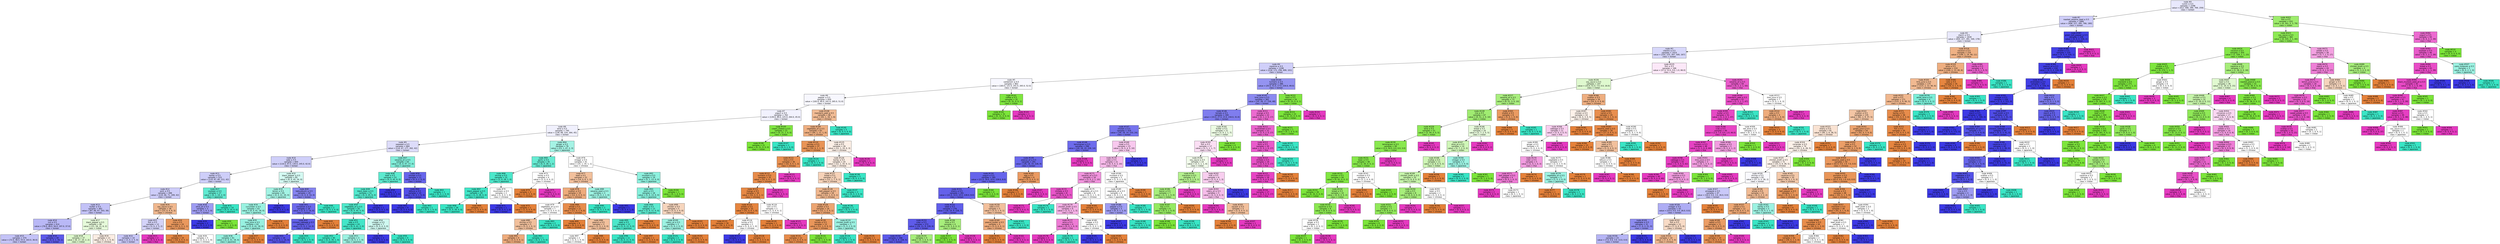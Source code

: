 digraph Tree {
node [shape=box, style="filled", color="black", fontname="helvetica"] ;
edge [fontname="helvetica"] ;
0 [label=<node &#35;0<br/>cumin &le; 0.5<br/>samples = 2298<br/>value = [412, 568, 290, 769, 259]<br/>class = korean>, fillcolor="#e8e8fc"] ;
1 [label=<node &#35;1<br/>roasted_sesame_seed &le; 0.5<br/>samples = 1866<br/>value = [408, 227, 285, 766, 180]<br/>class = korean>, fillcolor="#cfcef9"] ;
0 -> 1 [labeldistance=2.5, labelangle=45, headlabel="True"] ;
2 [label=<node &#35;2<br/>starch &le; 0.5<br/>samples = 1630<br/>value = [404, 227, 281, 540, 178]<br/>class = korean>, fillcolor="#e9e9fc"] ;
1 -> 2 ;
3 [label=<node &#35;3<br/>cilantro &le; 0.5<br/>samples = 1414<br/>value = [255, 225, 267, 500, 167]<br/>class = korean>, fillcolor="#d7d7fa"] ;
2 -> 3 ;
4 [label=<node &#35;4<br/>cayenne &le; 0.5<br/>samples = 1248<br/>value = [218, 172, 258, 499, 101]<br/>class = korean>, fillcolor="#d0cff9"] ;
3 -> 4 ;
5 [label=<node &#35;5<br/>cardamom &le; 0.5<br/>samples = 862<br/>value = [183.0, 121.0, 241.0, 265.0, 52.0]<br/>class = korean>, fillcolor="#f7f7fe"] ;
4 -> 5 ;
6 [label=<node &#35;6<br/>pepper &le; 0.5<br/>samples = 830<br/>value = [183.0, 90.0, 241.0, 265.0, 51.0]<br/>class = korean>, fillcolor="#f7f7fe"] ;
5 -> 6 ;
7 [label=<node &#35;7<br/>yogurt &le; 0.5<br/>samples = 762<br/>value = [139.0, 89.0, 225.0, 264.0, 45.0]<br/>class = korean>, fillcolor="#f1f1fd"] ;
6 -> 7 ;
8 [label=<node &#35;8<br/>wine &le; 0.5<br/>samples = 740<br/>value = [139, 68, 224, 264, 45]<br/>class = korean>, fillcolor="#f0f0fd"] ;
7 -> 8 ;
9 [label=<node &#35;9<br/>seaweed &le; 0.5<br/>samples = 664<br/>value = [116, 67, 177, 262, 42]<br/>class = korean>, fillcolor="#dddcfa"] ;
8 -> 9 ;
10 [label=<node &#35;10<br/>sake &le; 0.5<br/>samples = 600<br/>value = [116.0, 67.0, 130.0, 245.0, 42.0]<br/>class = korean>, fillcolor="#cfcff9"] ;
9 -> 10 ;
11 [label=<node &#35;11<br/>barley &le; 0.5<br/>samples = 515<br/>value = [110, 67, 85, 211, 42]<br/>class = korean>, fillcolor="#cecef9"] ;
10 -> 11 ;
12 [label=<node &#35;12<br/>pork &le; 0.5<br/>samples = 498<br/>value = [110, 66, 71, 209, 42]<br/>class = korean>, fillcolor="#cdccf8"] ;
11 -> 12 ;
13 [label=<node &#35;13<br/>butter &le; 0.5<br/>samples = 462<br/>value = [87, 66, 67, 203, 39]<br/>class = korean>, fillcolor="#c3c2f7"] ;
12 -> 13 ;
14 [label=<node &#35;14<br/>nut &le; 0.5<br/>samples = 414<br/>value = [76.0, 48.0, 56.0, 197.0, 37.0]<br/>class = korean>, fillcolor="#b9b8f6"] ;
13 -> 14 ;
15 [label=<node &#35;15<br/>samples = 374<br/>value = [72.0, 48.0, 55.0, 163.0, 36.0]<br/>class = korean>, fillcolor="#c4c3f7"] ;
14 -> 15 ;
16 [label=<node &#35;16<br/>samples = 40<br/>value = [4, 0, 1, 34, 1]<br/>class = korean>, fillcolor="#5d5ae9"] ;
14 -> 16 ;
17 [label=<node &#35;17<br/>black_pepper &le; 0.5<br/>samples = 48<br/>value = [11, 18, 11, 6, 2]<br/>class = indian>, fillcolor="#e6fada"] ;
13 -> 17 ;
18 [label=<node &#35;18<br/>samples = 37<br/>value = [6, 17, 10, 2, 2]<br/>class = indian>, fillcolor="#ddf8cc"] ;
17 -> 18 ;
19 [label=<node &#35;19<br/>samples = 11<br/>value = [5, 1, 1, 4, 0]<br/>class = chinese>, fillcolor="#fbede3"] ;
17 -> 19 ;
20 [label=<node &#35;20<br/>soy_sauce &le; 0.5<br/>samples = 36<br/>value = [23, 0, 4, 6, 3]<br/>class = chinese>, fillcolor="#f0b88f"] ;
12 -> 20 ;
21 [label=<node &#35;21<br/>fish &le; 0.5<br/>samples = 12<br/>value = [3, 0, 2, 5, 2]<br/>class = korean>, fillcolor="#d4d3f9"] ;
20 -> 21 ;
22 [label=<node &#35;22<br/>samples = 10<br/>value = [3, 0, 2, 5, 0]<br/>class = korean>, fillcolor="#c7c6f8"] ;
21 -> 22 ;
23 [label=<node &#35;23<br/>samples = 2<br/>value = [0, 0, 0, 0, 2]<br/>class = thai>, fillcolor="#e539c0"] ;
21 -> 23 ;
24 [label=<node &#35;24<br/>nira &le; 0.5<br/>samples = 24<br/>value = [20, 0, 2, 1, 1]<br/>class = chinese>, fillcolor="#ea985d"] ;
20 -> 24 ;
25 [label=<node &#35;25<br/>samples = 19<br/>value = [18, 0, 0, 0, 1]<br/>class = chinese>, fillcolor="#e68844"] ;
24 -> 25 ;
26 [label=<node &#35;26<br/>samples = 5<br/>value = [2, 0, 2, 1, 0]<br/>class = chinese>, fillcolor="#ffffff"] ;
24 -> 26 ;
27 [label=<node &#35;27<br/>soybean &le; 0.5<br/>samples = 17<br/>value = [0, 1, 14, 2, 0]<br/>class = japanese>, fillcolor="#61ead1"] ;
11 -> 27 ;
28 [label=<node &#35;28<br/>olive_oil &le; 0.5<br/>samples = 3<br/>value = [0, 1, 0, 2, 0]<br/>class = korean>, fillcolor="#9e9cf2"] ;
27 -> 28 ;
29 [label=<node &#35;29<br/>samples = 2<br/>value = [0, 0, 0, 2, 0]<br/>class = korean>, fillcolor="#3c39e5"] ;
28 -> 29 ;
30 [label=<node &#35;30<br/>samples = 1<br/>value = [0, 1, 0, 0, 0]<br/>class = indian>, fillcolor="#7be539"] ;
28 -> 30 ;
31 [label=<node &#35;31<br/>samples = 14<br/>value = [0, 0, 14, 0, 0]<br/>class = japanese>, fillcolor="#39e5c5"] ;
27 -> 31 ;
32 [label=<node &#35;32<br/>black_pepper &le; 0.5<br/>samples = 85<br/>value = [6, 0, 45, 34, 0]<br/>class = japanese>, fillcolor="#d4f9f2"] ;
10 -> 32 ;
33 [label=<node &#35;33<br/>lemon &le; 0.5<br/>samples = 65<br/>value = [4, 0, 41, 20, 0]<br/>class = japanese>, fillcolor="#a3f3e4"] ;
32 -> 33 ;
34 [label=<node &#35;34<br/>cucumber &le; 0.5<br/>samples = 63<br/>value = [4, 0, 41, 18, 0]<br/>class = japanese>, fillcolor="#9af2e1"] ;
33 -> 34 ;
35 [label=<node &#35;35<br/>lime_juice &le; 0.5<br/>samples = 62<br/>value = [3, 0, 41, 18, 0]<br/>class = japanese>, fillcolor="#98f1e1"] ;
34 -> 35 ;
36 [label=<node &#35;36<br/>samples = 61<br/>value = [2, 0, 41, 18, 0]<br/>class = japanese>, fillcolor="#95f1e0"] ;
35 -> 36 ;
37 [label=<node &#35;37<br/>samples = 1<br/>value = [1, 0, 0, 0, 0]<br/>class = chinese>, fillcolor="#e58139"] ;
35 -> 37 ;
38 [label=<node &#35;38<br/>samples = 1<br/>value = [1, 0, 0, 0, 0]<br/>class = chinese>, fillcolor="#e58139"] ;
34 -> 38 ;
39 [label=<node &#35;39<br/>samples = 2<br/>value = [0, 0, 0, 2, 0]<br/>class = korean>, fillcolor="#3c39e5"] ;
33 -> 39 ;
40 [label=<node &#35;40<br/>katsuobushi &le; 0.5<br/>samples = 20<br/>value = [2, 0, 4, 14, 0]<br/>class = korean>, fillcolor="#8583ef"] ;
32 -> 40 ;
41 [label=<node &#35;41<br/>cinnamon &le; 0.5<br/>samples = 18<br/>value = [2, 0, 2, 14, 0]<br/>class = korean>, fillcolor="#6d6aec"] ;
40 -> 41 ;
42 [label=<node &#35;42<br/>chinese_cabbage &le; 0.5<br/>samples = 17<br/>value = [1, 0, 2, 14, 0]<br/>class = korean>, fillcolor="#6361ea"] ;
41 -> 42 ;
43 [label=<node &#35;43<br/>samples = 16<br/>value = [1, 0, 1, 14, 0]<br/>class = korean>, fillcolor="#5653e8"] ;
42 -> 43 ;
44 [label=<node &#35;44<br/>samples = 1<br/>value = [0, 0, 1, 0, 0]<br/>class = japanese>, fillcolor="#39e5c5"] ;
42 -> 44 ;
45 [label=<node &#35;45<br/>samples = 1<br/>value = [1, 0, 0, 0, 0]<br/>class = chinese>, fillcolor="#e58139"] ;
41 -> 45 ;
46 [label=<node &#35;46<br/>samples = 2<br/>value = [0, 0, 2, 0, 0]<br/>class = japanese>, fillcolor="#39e5c5"] ;
40 -> 46 ;
47 [label=<node &#35;47<br/>sesame_oil &le; 0.5<br/>samples = 64<br/>value = [0, 0, 47, 17, 0]<br/>class = japanese>, fillcolor="#81eeda"] ;
9 -> 47 ;
48 [label=<node &#35;48<br/>beef &le; 0.5<br/>samples = 53<br/>value = [0, 0, 45, 8, 0]<br/>class = japanese>, fillcolor="#5ceacf"] ;
47 -> 48 ;
49 [label=<node &#35;49<br/>black_bean &le; 0.5<br/>samples = 51<br/>value = [0, 0, 45, 6, 0]<br/>class = japanese>, fillcolor="#53e8cd"] ;
48 -> 49 ;
50 [label=<node &#35;50<br/>vegetable_oil &le; 0.5<br/>samples = 50<br/>value = [0, 0, 45, 5, 0]<br/>class = japanese>, fillcolor="#4fe8cb"] ;
49 -> 50 ;
51 [label=<node &#35;51<br/>kelp &le; 0.5<br/>samples = 43<br/>value = [0, 0, 41, 2, 0]<br/>class = japanese>, fillcolor="#43e6c8"] ;
50 -> 51 ;
52 [label=<node &#35;52<br/>samples = 40<br/>value = [0, 0, 39, 1, 0]<br/>class = japanese>, fillcolor="#3ee6c6"] ;
51 -> 52 ;
53 [label=<node &#35;53<br/>samples = 3<br/>value = [0, 0, 2, 1, 0]<br/>class = japanese>, fillcolor="#9cf2e2"] ;
51 -> 53 ;
54 [label=<node &#35;54<br/>vinegar &le; 0.5<br/>samples = 7<br/>value = [0, 0, 4, 3, 0]<br/>class = japanese>, fillcolor="#cef8f0"] ;
50 -> 54 ;
55 [label=<node &#35;55<br/>samples = 3<br/>value = [0, 0, 0, 3, 0]<br/>class = korean>, fillcolor="#3c39e5"] ;
54 -> 55 ;
56 [label=<node &#35;56<br/>samples = 4<br/>value = [0, 0, 4, 0, 0]<br/>class = japanese>, fillcolor="#39e5c5"] ;
54 -> 56 ;
57 [label=<node &#35;57<br/>samples = 1<br/>value = [0, 0, 0, 1, 0]<br/>class = korean>, fillcolor="#3c39e5"] ;
49 -> 57 ;
58 [label=<node &#35;58<br/>samples = 2<br/>value = [0, 0, 0, 2, 0]<br/>class = korean>, fillcolor="#3c39e5"] ;
48 -> 58 ;
59 [label=<node &#35;59<br/>chicken &le; 0.5<br/>samples = 11<br/>value = [0, 0, 2, 9, 0]<br/>class = korean>, fillcolor="#6765eb"] ;
47 -> 59 ;
60 [label=<node &#35;60<br/>lettuce &le; 0.5<br/>samples = 10<br/>value = [0, 0, 1, 9, 0]<br/>class = korean>, fillcolor="#524fe8"] ;
59 -> 60 ;
61 [label=<node &#35;61<br/>samples = 9<br/>value = [0, 0, 0, 9, 0]<br/>class = korean>, fillcolor="#3c39e5"] ;
60 -> 61 ;
62 [label=<node &#35;62<br/>samples = 1<br/>value = [0, 0, 1, 0, 0]<br/>class = japanese>, fillcolor="#39e5c5"] ;
60 -> 62 ;
63 [label=<node &#35;63<br/>samples = 1<br/>value = [0, 0, 1, 0, 0]<br/>class = japanese>, fillcolor="#39e5c5"] ;
59 -> 63 ;
64 [label=<node &#35;64<br/>ginger &le; 0.5<br/>samples = 76<br/>value = [23, 1, 47, 2, 3]<br/>class = japanese>, fillcolor="#a5f3e5"] ;
8 -> 64 ;
65 [label=<node &#35;65<br/>garlic &le; 0.5<br/>samples = 35<br/>value = [4, 0, 28, 1, 2]<br/>class = japanese>, fillcolor="#66ebd2"] ;
64 -> 65 ;
66 [label=<node &#35;66<br/>shrimp &le; 0.5<br/>samples = 31<br/>value = [2, 0, 28, 1, 0]<br/>class = japanese>, fillcolor="#4de8cb"] ;
65 -> 66 ;
67 [label=<node &#35;67<br/>black_pepper &le; 0.5<br/>samples = 29<br/>value = [1, 0, 28, 0, 0]<br/>class = japanese>, fillcolor="#40e6c7"] ;
66 -> 67 ;
68 [label=<node &#35;68<br/>samples = 28<br/>value = [0, 0, 28, 0, 0]<br/>class = japanese>, fillcolor="#39e5c5"] ;
67 -> 68 ;
69 [label=<node &#35;69<br/>samples = 1<br/>value = [1, 0, 0, 0, 0]<br/>class = chinese>, fillcolor="#e58139"] ;
67 -> 69 ;
70 [label=<node &#35;70<br/>mushroom &le; 0.5<br/>samples = 2<br/>value = [1, 0, 0, 1, 0]<br/>class = chinese>, fillcolor="#ffffff"] ;
66 -> 70 ;
71 [label=<node &#35;71<br/>samples = 1<br/>value = [0, 0, 0, 1, 0]<br/>class = korean>, fillcolor="#3c39e5"] ;
70 -> 71 ;
72 [label=<node &#35;72<br/>samples = 1<br/>value = [1, 0, 0, 0, 0]<br/>class = chinese>, fillcolor="#e58139"] ;
70 -> 72 ;
73 [label=<node &#35;73<br/>honey &le; 0.5<br/>samples = 4<br/>value = [2, 0, 0, 0, 2]<br/>class = chinese>, fillcolor="#ffffff"] ;
65 -> 73 ;
74 [label=<node &#35;74<br/>samples = 2<br/>value = [2, 0, 0, 0, 0]<br/>class = chinese>, fillcolor="#e58139"] ;
73 -> 74 ;
75 [label=<node &#35;75<br/>samples = 2<br/>value = [0, 0, 0, 0, 2]<br/>class = thai>, fillcolor="#e539c0"] ;
73 -> 75 ;
76 [label=<node &#35;76<br/>vinegar &le; 0.5<br/>samples = 41<br/>value = [19, 1, 19, 1, 1]<br/>class = chinese>, fillcolor="#ffffff"] ;
64 -> 76 ;
77 [label=<node &#35;77<br/>beef &le; 0.5<br/>samples = 22<br/>value = [14, 0, 6, 1, 1]<br/>class = chinese>, fillcolor="#f2c09c"] ;
76 -> 77 ;
78 [label=<node &#35;78<br/>scallion &le; 0.5<br/>samples = 19<br/>value = [14, 0, 4, 0, 1]<br/>class = chinese>, fillcolor="#eeab7b"] ;
77 -> 78 ;
79 [label=<node &#35;79<br/>vegetable_oil &le; 0.5<br/>samples = 7<br/>value = [3, 0, 3, 0, 1]<br/>class = chinese>, fillcolor="#ffffff"] ;
78 -> 79 ;
80 [label=<node &#35;80<br/>shrimp &le; 0.5<br/>samples = 5<br/>value = [3, 0, 1, 0, 1]<br/>class = chinese>, fillcolor="#f2c09c"] ;
79 -> 80 ;
81 [label=<node &#35;81<br/>samples = 4<br/>value = [3, 0, 0, 0, 1]<br/>class = chinese>, fillcolor="#eeab7b"] ;
80 -> 81 ;
82 [label=<node &#35;82<br/>samples = 1<br/>value = [0, 0, 1, 0, 0]<br/>class = japanese>, fillcolor="#39e5c5"] ;
80 -> 82 ;
83 [label=<node &#35;83<br/>samples = 2<br/>value = [0, 0, 2, 0, 0]<br/>class = japanese>, fillcolor="#39e5c5"] ;
79 -> 83 ;
84 [label=<node &#35;84<br/>wheat &le; 0.5<br/>samples = 12<br/>value = [11, 0, 1, 0, 0]<br/>class = chinese>, fillcolor="#e78c4b"] ;
78 -> 84 ;
85 [label=<node &#35;85<br/>samples = 9<br/>value = [9, 0, 0, 0, 0]<br/>class = chinese>, fillcolor="#e58139"] ;
84 -> 85 ;
86 [label=<node &#35;86<br/>peanut &le; 0.5<br/>samples = 3<br/>value = [2, 0, 1, 0, 0]<br/>class = chinese>, fillcolor="#f2c09c"] ;
84 -> 86 ;
87 [label=<node &#35;87<br/>samples = 2<br/>value = [1, 0, 1, 0, 0]<br/>class = chinese>, fillcolor="#ffffff"] ;
86 -> 87 ;
88 [label=<node &#35;88<br/>samples = 1<br/>value = [1, 0, 0, 0, 0]<br/>class = chinese>, fillcolor="#e58139"] ;
86 -> 88 ;
89 [label=<node &#35;89<br/>sesame_seed &le; 0.5<br/>samples = 3<br/>value = [0, 0, 2, 1, 0]<br/>class = japanese>, fillcolor="#9cf2e2"] ;
77 -> 89 ;
90 [label=<node &#35;90<br/>samples = 2<br/>value = [0, 0, 2, 0, 0]<br/>class = japanese>, fillcolor="#39e5c5"] ;
89 -> 90 ;
91 [label=<node &#35;91<br/>samples = 1<br/>value = [0, 0, 0, 1, 0]<br/>class = korean>, fillcolor="#3c39e5"] ;
89 -> 91 ;
92 [label=<node &#35;92<br/>mustard &le; 0.5<br/>samples = 19<br/>value = [5, 1, 13, 0, 0]<br/>class = japanese>, fillcolor="#8ef0de"] ;
76 -> 92 ;
93 [label=<node &#35;93<br/>pork &le; 0.5<br/>samples = 18<br/>value = [5, 0, 13, 0, 0]<br/>class = japanese>, fillcolor="#85efdb"] ;
92 -> 93 ;
94 [label=<node &#35;94<br/>bean &le; 0.5<br/>samples = 13<br/>value = [2, 0, 11, 0, 0]<br/>class = japanese>, fillcolor="#5dead0"] ;
93 -> 94 ;
95 [label=<node &#35;95<br/>seed &le; 0.5<br/>samples = 12<br/>value = [1, 0, 11, 0, 0]<br/>class = japanese>, fillcolor="#4be7ca"] ;
94 -> 95 ;
96 [label=<node &#35;96<br/>samples = 11<br/>value = [0, 0, 11, 0, 0]<br/>class = japanese>, fillcolor="#39e5c5"] ;
95 -> 96 ;
97 [label=<node &#35;97<br/>samples = 1<br/>value = [1, 0, 0, 0, 0]<br/>class = chinese>, fillcolor="#e58139"] ;
95 -> 97 ;
98 [label=<node &#35;98<br/>samples = 1<br/>value = [1, 0, 0, 0, 0]<br/>class = chinese>, fillcolor="#e58139"] ;
94 -> 98 ;
99 [label=<node &#35;99<br/>chicken &le; 0.5<br/>samples = 5<br/>value = [3, 0, 2, 0, 0]<br/>class = chinese>, fillcolor="#f6d5bd"] ;
93 -> 99 ;
100 [label=<node &#35;100<br/>celery_oil &le; 0.5<br/>samples = 3<br/>value = [1, 0, 2, 0, 0]<br/>class = japanese>, fillcolor="#9cf2e2"] ;
99 -> 100 ;
101 [label=<node &#35;101<br/>samples = 2<br/>value = [0, 0, 2, 0, 0]<br/>class = japanese>, fillcolor="#39e5c5"] ;
100 -> 101 ;
102 [label=<node &#35;102<br/>samples = 1<br/>value = [1, 0, 0, 0, 0]<br/>class = chinese>, fillcolor="#e58139"] ;
100 -> 102 ;
103 [label=<node &#35;103<br/>samples = 2<br/>value = [2, 0, 0, 0, 0]<br/>class = chinese>, fillcolor="#e58139"] ;
99 -> 103 ;
104 [label=<node &#35;104<br/>samples = 1<br/>value = [0, 1, 0, 0, 0]<br/>class = indian>, fillcolor="#7be539"] ;
92 -> 104 ;
105 [label=<node &#35;105<br/>cream_cheese &le; 0.5<br/>samples = 22<br/>value = [0, 21, 1, 0, 0]<br/>class = indian>, fillcolor="#81e642"] ;
7 -> 105 ;
106 [label=<node &#35;106<br/>samples = 21<br/>value = [0, 21, 0, 0, 0]<br/>class = indian>, fillcolor="#7be539"] ;
105 -> 106 ;
107 [label=<node &#35;107<br/>samples = 1<br/>value = [0, 0, 1, 0, 0]<br/>class = japanese>, fillcolor="#39e5c5"] ;
105 -> 107 ;
108 [label=<node &#35;108<br/>mandarin_peel &le; 0.5<br/>samples = 68<br/>value = [44, 1, 16, 1, 6]<br/>class = chinese>, fillcolor="#f1bb94"] ;
6 -> 108 ;
109 [label=<node &#35;109<br/>vegetable_oil &le; 0.5<br/>samples = 63<br/>value = [44, 1, 11, 1, 6]<br/>class = chinese>, fillcolor="#eeaf81"] ;
108 -> 109 ;
110 [label=<node &#35;110<br/>parsley &le; 0.5<br/>samples = 37<br/>value = [32, 0, 1, 1, 3]<br/>class = chinese>, fillcolor="#e99456"] ;
109 -> 110 ;
111 [label=<node &#35;111<br/>lime &le; 0.5<br/>samples = 36<br/>value = [32, 0, 0, 1, 3]<br/>class = chinese>, fillcolor="#e89051"] ;
110 -> 111 ;
112 [label=<node &#35;112<br/>turmeric &le; 0.5<br/>samples = 35<br/>value = [32, 0, 0, 1, 2]<br/>class = chinese>, fillcolor="#e78c4b"] ;
111 -> 112 ;
113 [label=<node &#35;113<br/>mango &le; 0.5<br/>samples = 34<br/>value = [32, 0, 0, 1, 1]<br/>class = chinese>, fillcolor="#e78945"] ;
112 -> 113 ;
114 [label=<node &#35;114<br/>potato &le; 0.5<br/>samples = 32<br/>value = [31, 0, 0, 1, 0]<br/>class = chinese>, fillcolor="#e6853f"] ;
113 -> 114 ;
115 [label=<node &#35;115<br/>samples = 30<br/>value = [30, 0, 0, 0, 0]<br/>class = chinese>, fillcolor="#e58139"] ;
114 -> 115 ;
116 [label=<node &#35;116<br/>turnip &le; 0.5<br/>samples = 2<br/>value = [1, 0, 0, 1, 0]<br/>class = chinese>, fillcolor="#ffffff"] ;
114 -> 116 ;
117 [label=<node &#35;117<br/>samples = 1<br/>value = [0, 0, 0, 1, 0]<br/>class = korean>, fillcolor="#3c39e5"] ;
116 -> 117 ;
118 [label=<node &#35;118<br/>samples = 1<br/>value = [1, 0, 0, 0, 0]<br/>class = chinese>, fillcolor="#e58139"] ;
116 -> 118 ;
119 [label=<node &#35;119<br/>corn &le; 0.5<br/>samples = 2<br/>value = [1, 0, 0, 0, 1]<br/>class = chinese>, fillcolor="#ffffff"] ;
113 -> 119 ;
120 [label=<node &#35;120<br/>samples = 1<br/>value = [1, 0, 0, 0, 0]<br/>class = chinese>, fillcolor="#e58139"] ;
119 -> 120 ;
121 [label=<node &#35;121<br/>samples = 1<br/>value = [0, 0, 0, 0, 1]<br/>class = thai>, fillcolor="#e539c0"] ;
119 -> 121 ;
122 [label=<node &#35;122<br/>samples = 1<br/>value = [0, 0, 0, 0, 1]<br/>class = thai>, fillcolor="#e539c0"] ;
112 -> 122 ;
123 [label=<node &#35;123<br/>samples = 1<br/>value = [0, 0, 0, 0, 1]<br/>class = thai>, fillcolor="#e539c0"] ;
111 -> 123 ;
124 [label=<node &#35;124<br/>samples = 1<br/>value = [0, 0, 1, 0, 0]<br/>class = japanese>, fillcolor="#39e5c5"] ;
110 -> 124 ;
125 [label=<node &#35;125<br/>crab &le; 0.5<br/>samples = 26<br/>value = [12, 1, 10, 0, 3]<br/>class = chinese>, fillcolor="#fcefe6"] ;
109 -> 125 ;
126 [label=<node &#35;126<br/>barley &le; 0.5<br/>samples = 24<br/>value = [12, 1, 10, 0, 1]<br/>class = chinese>, fillcolor="#fbede3"] ;
125 -> 126 ;
127 [label=<node &#35;127<br/>bread &le; 0.5<br/>samples = 21<br/>value = [12, 1, 7, 0, 1]<br/>class = chinese>, fillcolor="#f6d2b8"] ;
126 -> 127 ;
128 [label=<node &#35;128<br/>bell_pepper &le; 0.5<br/>samples = 18<br/>value = [12, 1, 4, 0, 1]<br/>class = chinese>, fillcolor="#f0b78e"] ;
127 -> 128 ;
129 [label=<node &#35;129<br/>shallot &le; 0.5<br/>samples = 16<br/>value = [12, 1, 2, 0, 1]<br/>class = chinese>, fillcolor="#eca572"] ;
128 -> 129 ;
130 [label=<node &#35;130<br/>tomato &le; 0.5<br/>samples = 13<br/>value = [11, 1, 0, 0, 1]<br/>class = chinese>, fillcolor="#e9965a"] ;
129 -> 130 ;
131 [label=<node &#35;131<br/>samples = 12<br/>value = [11, 0, 0, 0, 1]<br/>class = chinese>, fillcolor="#e78c4b"] ;
130 -> 131 ;
132 [label=<node &#35;132<br/>samples = 1<br/>value = [0, 1, 0, 0, 0]<br/>class = indian>, fillcolor="#7be539"] ;
130 -> 132 ;
133 [label=<node &#35;133<br/>chicken_broth &le; 0.5<br/>samples = 3<br/>value = [1, 0, 2, 0, 0]<br/>class = japanese>, fillcolor="#9cf2e2"] ;
129 -> 133 ;
134 [label=<node &#35;134<br/>samples = 2<br/>value = [0, 0, 2, 0, 0]<br/>class = japanese>, fillcolor="#39e5c5"] ;
133 -> 134 ;
135 [label=<node &#35;135<br/>samples = 1<br/>value = [1, 0, 0, 0, 0]<br/>class = chinese>, fillcolor="#e58139"] ;
133 -> 135 ;
136 [label=<node &#35;136<br/>samples = 2<br/>value = [0, 0, 2, 0, 0]<br/>class = japanese>, fillcolor="#39e5c5"] ;
128 -> 136 ;
137 [label=<node &#35;137<br/>samples = 3<br/>value = [0, 0, 3, 0, 0]<br/>class = japanese>, fillcolor="#39e5c5"] ;
127 -> 137 ;
138 [label=<node &#35;138<br/>samples = 3<br/>value = [0, 0, 3, 0, 0]<br/>class = japanese>, fillcolor="#39e5c5"] ;
126 -> 138 ;
139 [label=<node &#35;139<br/>samples = 2<br/>value = [0, 0, 0, 0, 2]<br/>class = thai>, fillcolor="#e539c0"] ;
125 -> 139 ;
140 [label=<node &#35;140<br/>samples = 5<br/>value = [0, 0, 5, 0, 0]<br/>class = japanese>, fillcolor="#39e5c5"] ;
108 -> 140 ;
141 [label=<node &#35;141<br/>coffee &le; 0.5<br/>samples = 32<br/>value = [0, 31, 0, 0, 1]<br/>class = indian>, fillcolor="#7fe63f"] ;
5 -> 141 ;
142 [label=<node &#35;142<br/>samples = 31<br/>value = [0, 31, 0, 0, 0]<br/>class = indian>, fillcolor="#7be539"] ;
141 -> 142 ;
143 [label=<node &#35;143<br/>samples = 1<br/>value = [0, 0, 0, 0, 1]<br/>class = thai>, fillcolor="#e539c0"] ;
141 -> 143 ;
144 [label=<node &#35;144<br/>turmeric &le; 0.5<br/>samples = 386<br/>value = [35.0, 51.0, 17.0, 234.0, 49.0]<br/>class = korean>, fillcolor="#9493f1"] ;
4 -> 144 ;
145 [label=<node &#35;145<br/>lime_juice &le; 0.5<br/>samples = 362<br/>value = [35, 28, 17, 234, 48]<br/>class = korean>, fillcolor="#8b8af0"] ;
144 -> 145 ;
146 [label=<node &#35;146<br/>tomato &le; 0.5<br/>samples = 340<br/>value = [33.0, 27.0, 15.0, 234.0, 31.0]<br/>class = korean>, fillcolor="#7f7dee"] ;
145 -> 146 ;
147 [label=<node &#35;147<br/>chicken &le; 0.5<br/>samples = 319<br/>value = [30, 18, 14, 233, 24]<br/>class = korean>, fillcolor="#7674ed"] ;
146 -> 147 ;
148 [label=<node &#35;148<br/>lemongrass &le; 0.5<br/>samples = 296<br/>value = [26, 18, 10, 228, 14]<br/>class = korean>, fillcolor="#6d6bec"] ;
147 -> 148 ;
149 [label=<node &#35;149<br/>peanut_oil &le; 0.5<br/>samples = 291<br/>value = [26, 18, 10, 228, 9]<br/>class = korean>, fillcolor="#6a68eb"] ;
148 -> 149 ;
150 [label=<node &#35;150<br/>yogurt &le; 0.5<br/>samples = 285<br/>value = [21.0, 18.0, 10.0, 228.0, 8.0]<br/>class = korean>, fillcolor="#6664eb"] ;
149 -> 150 ;
151 [label=<node &#35;151<br/>sherry &le; 0.5<br/>samples = 281<br/>value = [21.0, 14.0, 10.0, 228.0, 8.0]<br/>class = korean>, fillcolor="#6461ea"] ;
150 -> 151 ;
152 [label=<node &#35;152<br/>seed &le; 0.5<br/>samples = 276<br/>value = [18, 14, 9, 228, 7]<br/>class = korean>, fillcolor="#605eea"] ;
151 -> 152 ;
153 [label=<node &#35;153<br/>cider &le; 0.5<br/>samples = 272<br/>value = [18, 11, 9, 228, 6]<br/>class = korean>, fillcolor="#5e5bea"] ;
152 -> 153 ;
154 [label=<node &#35;154<br/>samples = 268<br/>value = [18, 8, 9, 228, 5]<br/>class = korean>, fillcolor="#5b59e9"] ;
153 -> 154 ;
155 [label=<node &#35;155<br/>samples = 4<br/>value = [0, 3, 0, 0, 1]<br/>class = indian>, fillcolor="#a7ee7b"] ;
153 -> 155 ;
156 [label=<node &#35;156<br/>lime &le; 0.5<br/>samples = 4<br/>value = [0, 3, 0, 0, 1]<br/>class = indian>, fillcolor="#a7ee7b"] ;
152 -> 156 ;
157 [label=<node &#35;157<br/>samples = 3<br/>value = [0, 3, 0, 0, 0]<br/>class = indian>, fillcolor="#7be539"] ;
156 -> 157 ;
158 [label=<node &#35;158<br/>samples = 1<br/>value = [0, 0, 0, 0, 1]<br/>class = thai>, fillcolor="#e539c0"] ;
156 -> 158 ;
159 [label=<node &#35;159<br/>sake &le; 0.5<br/>samples = 5<br/>value = [3, 0, 1, 0, 1]<br/>class = chinese>, fillcolor="#f2c09c"] ;
151 -> 159 ;
160 [label=<node &#35;160<br/>peanut_butter &le; 0.5<br/>samples = 4<br/>value = [3, 0, 0, 0, 1]<br/>class = chinese>, fillcolor="#eeab7b"] ;
159 -> 160 ;
161 [label=<node &#35;161<br/>samples = 3<br/>value = [3, 0, 0, 0, 0]<br/>class = chinese>, fillcolor="#e58139"] ;
160 -> 161 ;
162 [label=<node &#35;162<br/>samples = 1<br/>value = [0, 0, 0, 0, 1]<br/>class = thai>, fillcolor="#e539c0"] ;
160 -> 162 ;
163 [label=<node &#35;163<br/>samples = 1<br/>value = [0, 0, 1, 0, 0]<br/>class = japanese>, fillcolor="#39e5c5"] ;
159 -> 163 ;
164 [label=<node &#35;164<br/>samples = 4<br/>value = [0, 4, 0, 0, 0]<br/>class = indian>, fillcolor="#7be539"] ;
150 -> 164 ;
165 [label=<node &#35;165<br/>egg &le; 0.5<br/>samples = 6<br/>value = [5, 0, 0, 0, 1]<br/>class = chinese>, fillcolor="#ea9a61"] ;
149 -> 165 ;
166 [label=<node &#35;166<br/>samples = 5<br/>value = [5, 0, 0, 0, 0]<br/>class = chinese>, fillcolor="#e58139"] ;
165 -> 166 ;
167 [label=<node &#35;167<br/>samples = 1<br/>value = [0, 0, 0, 0, 1]<br/>class = thai>, fillcolor="#e539c0"] ;
165 -> 167 ;
168 [label=<node &#35;168<br/>samples = 5<br/>value = [0, 0, 0, 0, 5]<br/>class = thai>, fillcolor="#e539c0"] ;
148 -> 168 ;
169 [label=<node &#35;169<br/>meat &le; 0.5<br/>samples = 23<br/>value = [4, 0, 4, 5, 10]<br/>class = thai>, fillcolor="#f8c8ee"] ;
147 -> 169 ;
170 [label=<node &#35;170<br/>sake &le; 0.5<br/>samples = 21<br/>value = [4, 0, 4, 3, 10]<br/>class = thai>, fillcolor="#f6b9e9"] ;
169 -> 170 ;
171 [label=<node &#35;171<br/>sesame_oil &le; 0.5<br/>samples = 16<br/>value = [3, 0, 2, 1, 10]<br/>class = thai>, fillcolor="#f194dd"] ;
170 -> 171 ;
172 [label=<node &#35;172<br/>shiitake &le; 0.5<br/>samples = 8<br/>value = [0, 0, 1, 0, 7]<br/>class = thai>, fillcolor="#e955c9"] ;
171 -> 172 ;
173 [label=<node &#35;173<br/>samples = 7<br/>value = [0, 0, 0, 0, 7]<br/>class = thai>, fillcolor="#e539c0"] ;
172 -> 173 ;
174 [label=<node &#35;174<br/>samples = 1<br/>value = [0, 0, 1, 0, 0]<br/>class = japanese>, fillcolor="#39e5c5"] ;
172 -> 174 ;
175 [label=<node &#35;175<br/>vegetable_oil &le; 0.5<br/>samples = 8<br/>value = [3, 0, 1, 1, 3]<br/>class = chinese>, fillcolor="#ffffff"] ;
171 -> 175 ;
176 [label=<node &#35;176<br/>chicken_broth &le; 0.5<br/>samples = 6<br/>value = [1, 0, 1, 1, 3]<br/>class = thai>, fillcolor="#f5b0e6"] ;
175 -> 176 ;
177 [label=<node &#35;177<br/>wine &le; 0.5<br/>samples = 4<br/>value = [0, 0, 1, 0, 3]<br/>class = thai>, fillcolor="#ee7bd5"] ;
176 -> 177 ;
178 [label=<node &#35;178<br/>samples = 3<br/>value = [0, 0, 0, 0, 3]<br/>class = thai>, fillcolor="#e539c0"] ;
177 -> 178 ;
179 [label=<node &#35;179<br/>samples = 1<br/>value = [0, 0, 1, 0, 0]<br/>class = japanese>, fillcolor="#39e5c5"] ;
177 -> 179 ;
180 [label=<node &#35;180<br/>vinegar &le; 0.5<br/>samples = 2<br/>value = [1, 0, 0, 1, 0]<br/>class = chinese>, fillcolor="#ffffff"] ;
176 -> 180 ;
181 [label=<node &#35;181<br/>samples = 1<br/>value = [0, 0, 0, 1, 0]<br/>class = korean>, fillcolor="#3c39e5"] ;
180 -> 181 ;
182 [label=<node &#35;182<br/>samples = 1<br/>value = [1, 0, 0, 0, 0]<br/>class = chinese>, fillcolor="#e58139"] ;
180 -> 182 ;
183 [label=<node &#35;183<br/>samples = 2<br/>value = [2, 0, 0, 0, 0]<br/>class = chinese>, fillcolor="#e58139"] ;
175 -> 183 ;
184 [label=<node &#35;184<br/>mustard &le; 0.5<br/>samples = 5<br/>value = [1, 0, 2, 2, 0]<br/>class = japanese>, fillcolor="#ffffff"] ;
170 -> 184 ;
185 [label=<node &#35;185<br/>vegetable_oil &le; 0.5<br/>samples = 4<br/>value = [0, 0, 2, 2, 0]<br/>class = japanese>, fillcolor="#ffffff"] ;
184 -> 185 ;
186 [label=<node &#35;186<br/>pepper &le; 0.5<br/>samples = 3<br/>value = [0, 0, 1, 2, 0]<br/>class = korean>, fillcolor="#9e9cf2"] ;
185 -> 186 ;
187 [label=<node &#35;187<br/>samples = 2<br/>value = [0, 0, 0, 2, 0]<br/>class = korean>, fillcolor="#3c39e5"] ;
186 -> 187 ;
188 [label=<node &#35;188<br/>samples = 1<br/>value = [0, 0, 1, 0, 0]<br/>class = japanese>, fillcolor="#39e5c5"] ;
186 -> 188 ;
189 [label=<node &#35;189<br/>samples = 1<br/>value = [0, 0, 1, 0, 0]<br/>class = japanese>, fillcolor="#39e5c5"] ;
185 -> 189 ;
190 [label=<node &#35;190<br/>samples = 1<br/>value = [1, 0, 0, 0, 0]<br/>class = chinese>, fillcolor="#e58139"] ;
184 -> 190 ;
191 [label=<node &#35;191<br/>samples = 2<br/>value = [0, 0, 0, 2, 0]<br/>class = korean>, fillcolor="#3c39e5"] ;
169 -> 191 ;
192 [label=<node &#35;192<br/>butter &le; 0.5<br/>samples = 21<br/>value = [3, 9, 1, 1, 7]<br/>class = indian>, fillcolor="#ecfbe3"] ;
146 -> 192 ;
193 [label=<node &#35;193<br/>fish &le; 0.5<br/>samples = 17<br/>value = [3, 5, 1, 1, 7]<br/>class = thai>, fillcolor="#fbdef4"] ;
192 -> 193 ;
194 [label=<node &#35;194<br/>soy_sauce &le; 0.5<br/>samples = 14<br/>value = [3, 5, 1, 1, 4]<br/>class = indian>, fillcolor="#f2fceb"] ;
193 -> 194 ;
195 [label=<node &#35;195<br/>macaroni &le; 0.5<br/>samples = 8<br/>value = [1, 5, 1, 0, 1]<br/>class = indian>, fillcolor="#b4f08e"] ;
194 -> 195 ;
196 [label=<node &#35;196<br/>bacon &le; 0.5<br/>samples = 7<br/>value = [1, 5, 1, 0, 0]<br/>class = indian>, fillcolor="#a7ee7b"] ;
195 -> 196 ;
197 [label=<node &#35;197<br/>bay &le; 0.5<br/>samples = 6<br/>value = [0, 5, 1, 0, 0]<br/>class = indian>, fillcolor="#95ea61"] ;
196 -> 197 ;
198 [label=<node &#35;198<br/>samples = 5<br/>value = [0, 5, 0, 0, 0]<br/>class = indian>, fillcolor="#7be539"] ;
197 -> 198 ;
199 [label=<node &#35;199<br/>samples = 1<br/>value = [0, 0, 1, 0, 0]<br/>class = japanese>, fillcolor="#39e5c5"] ;
197 -> 199 ;
200 [label=<node &#35;200<br/>samples = 1<br/>value = [1, 0, 0, 0, 0]<br/>class = chinese>, fillcolor="#e58139"] ;
196 -> 200 ;
201 [label=<node &#35;201<br/>samples = 1<br/>value = [0, 0, 0, 0, 1]<br/>class = thai>, fillcolor="#e539c0"] ;
195 -> 201 ;
202 [label=<node &#35;202<br/>milk &le; 0.5<br/>samples = 6<br/>value = [2, 0, 0, 1, 3]<br/>class = thai>, fillcolor="#f8ceef"] ;
194 -> 202 ;
203 [label=<node &#35;203<br/>celery_oil &le; 0.5<br/>samples = 5<br/>value = [2, 0, 0, 0, 3]<br/>class = thai>, fillcolor="#f6bdea"] ;
202 -> 203 ;
204 [label=<node &#35;204<br/>samples = 2<br/>value = [0, 0, 0, 0, 2]<br/>class = thai>, fillcolor="#e539c0"] ;
203 -> 204 ;
205 [label=<node &#35;205<br/>squash &le; 0.5<br/>samples = 3<br/>value = [2, 0, 0, 0, 1]<br/>class = chinese>, fillcolor="#f2c09c"] ;
203 -> 205 ;
206 [label=<node &#35;206<br/>samples = 2<br/>value = [2, 0, 0, 0, 0]<br/>class = chinese>, fillcolor="#e58139"] ;
205 -> 206 ;
207 [label=<node &#35;207<br/>samples = 1<br/>value = [0, 0, 0, 0, 1]<br/>class = thai>, fillcolor="#e539c0"] ;
205 -> 207 ;
208 [label=<node &#35;208<br/>samples = 1<br/>value = [0, 0, 0, 1, 0]<br/>class = korean>, fillcolor="#3c39e5"] ;
202 -> 208 ;
209 [label=<node &#35;209<br/>samples = 3<br/>value = [0, 0, 0, 0, 3]<br/>class = thai>, fillcolor="#e539c0"] ;
193 -> 209 ;
210 [label=<node &#35;210<br/>samples = 4<br/>value = [0, 4, 0, 0, 0]<br/>class = indian>, fillcolor="#7be539"] ;
192 -> 210 ;
211 [label=<node &#35;211<br/>orange &le; 0.5<br/>samples = 22<br/>value = [2, 1, 2, 0, 17]<br/>class = thai>, fillcolor="#ec6ad0"] ;
145 -> 211 ;
212 [label=<node &#35;212<br/>buckwheat &le; 0.5<br/>samples = 21<br/>value = [2, 0, 2, 0, 17]<br/>class = thai>, fillcolor="#ea63cd"] ;
211 -> 212 ;
213 [label=<node &#35;213<br/>litchi &le; 0.5<br/>samples = 20<br/>value = [2, 0, 1, 0, 17]<br/>class = thai>, fillcolor="#e95acb"] ;
212 -> 213 ;
214 [label=<node &#35;214<br/>shiitake &le; 0.5<br/>samples = 19<br/>value = [2, 0, 0, 0, 17]<br/>class = thai>, fillcolor="#e850c7"] ;
213 -> 214 ;
215 [label=<node &#35;215<br/>soybean &le; 0.5<br/>samples = 18<br/>value = [1, 0, 0, 0, 17]<br/>class = thai>, fillcolor="#e745c4"] ;
214 -> 215 ;
216 [label=<node &#35;216<br/>samples = 17<br/>value = [0, 0, 0, 0, 17]<br/>class = thai>, fillcolor="#e539c0"] ;
215 -> 216 ;
217 [label=<node &#35;217<br/>samples = 1<br/>value = [1, 0, 0, 0, 0]<br/>class = chinese>, fillcolor="#e58139"] ;
215 -> 217 ;
218 [label=<node &#35;218<br/>samples = 1<br/>value = [1, 0, 0, 0, 0]<br/>class = chinese>, fillcolor="#e58139"] ;
214 -> 218 ;
219 [label=<node &#35;219<br/>samples = 1<br/>value = [0, 0, 1, 0, 0]<br/>class = japanese>, fillcolor="#39e5c5"] ;
213 -> 219 ;
220 [label=<node &#35;220<br/>samples = 1<br/>value = [0, 0, 1, 0, 0]<br/>class = japanese>, fillcolor="#39e5c5"] ;
212 -> 220 ;
221 [label=<node &#35;221<br/>samples = 1<br/>value = [0, 1, 0, 0, 0]<br/>class = indian>, fillcolor="#7be539"] ;
211 -> 221 ;
222 [label=<node &#35;222<br/>basil &le; 0.5<br/>samples = 24<br/>value = [0, 23, 0, 0, 1]<br/>class = indian>, fillcolor="#81e642"] ;
144 -> 222 ;
223 [label=<node &#35;223<br/>samples = 23<br/>value = [0, 23, 0, 0, 0]<br/>class = indian>, fillcolor="#7be539"] ;
222 -> 223 ;
224 [label=<node &#35;224<br/>samples = 1<br/>value = [0, 0, 0, 0, 1]<br/>class = thai>, fillcolor="#e539c0"] ;
222 -> 224 ;
225 [label=<node &#35;225<br/>fish &le; 0.5<br/>samples = 166<br/>value = [37.0, 53.0, 9.0, 1.0, 66.0]<br/>class = thai>, fillcolor="#fce8f8"] ;
3 -> 225 ;
226 [label=<node &#35;226<br/>soy_sauce &le; 0.5<br/>samples = 107<br/>value = [33.0, 51.0, 7.0, 0.0, 16.0]<br/>class = indian>, fillcolor="#dff9cf"] ;
225 -> 226 ;
227 [label=<node &#35;227<br/>sesame_oil &le; 0.5<br/>samples = 73<br/>value = [9, 51, 3, 0, 10]<br/>class = indian>, fillcolor="#a9ee7e"] ;
226 -> 227 ;
228 [label=<node &#35;228<br/>rice &le; 0.5<br/>samples = 67<br/>value = [4, 51, 2, 0, 10]<br/>class = indian>, fillcolor="#a0ec71"] ;
227 -> 228 ;
229 [label=<node &#35;229<br/>wine &le; 0.5<br/>samples = 51<br/>value = [2, 44, 0, 0, 5]<br/>class = indian>, fillcolor="#8fe957"] ;
228 -> 229 ;
230 [label=<node &#35;230<br/>lemongrass &le; 0.5<br/>samples = 49<br/>value = [2.0, 44.0, 0.0, 0.0, 3.0]<br/>class = indian>, fillcolor="#89e84f"] ;
229 -> 230 ;
231 [label=<node &#35;231<br/>bean &le; 0.5<br/>samples = 48<br/>value = [2, 44, 0, 0, 2]<br/>class = indian>, fillcolor="#86e74a"] ;
230 -> 231 ;
232 [label=<node &#35;232<br/>chicken &le; 0.5<br/>samples = 44<br/>value = [0, 42, 0, 0, 2]<br/>class = indian>, fillcolor="#81e642"] ;
231 -> 232 ;
233 [label=<node &#35;233<br/>samples = 34<br/>value = [0, 34, 0, 0, 0]<br/>class = indian>, fillcolor="#7be539"] ;
232 -> 233 ;
234 [label=<node &#35;234<br/>bread &le; 0.5<br/>samples = 10<br/>value = [0, 8, 0, 0, 2]<br/>class = indian>, fillcolor="#9cec6a"] ;
232 -> 234 ;
235 [label=<node &#35;235<br/>cayenne &le; 0.5<br/>samples = 9<br/>value = [0, 8, 0, 0, 1]<br/>class = indian>, fillcolor="#8ce852"] ;
234 -> 235 ;
236 [label=<node &#35;236<br/>ginger &le; 0.5<br/>samples = 2<br/>value = [0, 1, 0, 0, 1]<br/>class = indian>, fillcolor="#ffffff"] ;
235 -> 236 ;
237 [label=<node &#35;237<br/>samples = 1<br/>value = [0, 1, 0, 0, 0]<br/>class = indian>, fillcolor="#7be539"] ;
236 -> 237 ;
238 [label=<node &#35;238<br/>samples = 1<br/>value = [0, 0, 0, 0, 1]<br/>class = thai>, fillcolor="#e539c0"] ;
236 -> 238 ;
239 [label=<node &#35;239<br/>samples = 7<br/>value = [0, 7, 0, 0, 0]<br/>class = indian>, fillcolor="#7be539"] ;
235 -> 239 ;
240 [label=<node &#35;240<br/>samples = 1<br/>value = [0, 0, 0, 0, 1]<br/>class = thai>, fillcolor="#e539c0"] ;
234 -> 240 ;
241 [label=<node &#35;241<br/>mustard &le; 0.5<br/>samples = 4<br/>value = [2, 2, 0, 0, 0]<br/>class = chinese>, fillcolor="#ffffff"] ;
231 -> 241 ;
242 [label=<node &#35;242<br/>samples = 2<br/>value = [2, 0, 0, 0, 0]<br/>class = chinese>, fillcolor="#e58139"] ;
241 -> 242 ;
243 [label=<node &#35;243<br/>samples = 2<br/>value = [0, 2, 0, 0, 0]<br/>class = indian>, fillcolor="#7be539"] ;
241 -> 243 ;
244 [label=<node &#35;244<br/>samples = 1<br/>value = [0, 0, 0, 0, 1]<br/>class = thai>, fillcolor="#e539c0"] ;
230 -> 244 ;
245 [label=<node &#35;245<br/>samples = 2<br/>value = [0, 0, 0, 0, 2]<br/>class = thai>, fillcolor="#e539c0"] ;
229 -> 245 ;
246 [label=<node &#35;246<br/>bread &le; 0.5<br/>samples = 16<br/>value = [2, 7, 2, 0, 5]<br/>class = indian>, fillcolor="#e7fadb"] ;
228 -> 246 ;
247 [label=<node &#35;247<br/>olive_oil &le; 0.5<br/>samples = 14<br/>value = [2, 7, 2, 0, 3]<br/>class = indian>, fillcolor="#cff6b7"] ;
246 -> 247 ;
248 [label=<node &#35;248<br/>scallop &le; 0.5<br/>samples = 11<br/>value = [2, 6, 0, 0, 3]<br/>class = indian>, fillcolor="#cef5b5"] ;
247 -> 248 ;
249 [label=<node &#35;249<br/>chicken_broth &le; 0.5<br/>samples = 10<br/>value = [1, 6, 0, 0, 3]<br/>class = indian>, fillcolor="#c6f4aa"] ;
248 -> 249 ;
250 [label=<node &#35;250<br/>crab &le; 0.5<br/>samples = 8<br/>value = [0, 6, 0, 0, 2]<br/>class = indian>, fillcolor="#a7ee7b"] ;
249 -> 250 ;
251 [label=<node &#35;251<br/>wheat &le; 0.5<br/>samples = 7<br/>value = [0, 6, 0, 0, 1]<br/>class = indian>, fillcolor="#91e95a"] ;
250 -> 251 ;
252 [label=<node &#35;252<br/>samples = 6<br/>value = [0, 6, 0, 0, 0]<br/>class = indian>, fillcolor="#7be539"] ;
251 -> 252 ;
253 [label=<node &#35;253<br/>samples = 1<br/>value = [0, 0, 0, 0, 1]<br/>class = thai>, fillcolor="#e539c0"] ;
251 -> 253 ;
254 [label=<node &#35;254<br/>samples = 1<br/>value = [0, 0, 0, 0, 1]<br/>class = thai>, fillcolor="#e539c0"] ;
250 -> 254 ;
255 [label=<node &#35;255<br/>bean &le; 0.5<br/>samples = 2<br/>value = [1, 0, 0, 0, 1]<br/>class = chinese>, fillcolor="#ffffff"] ;
249 -> 255 ;
256 [label=<node &#35;256<br/>samples = 1<br/>value = [1, 0, 0, 0, 0]<br/>class = chinese>, fillcolor="#e58139"] ;
255 -> 256 ;
257 [label=<node &#35;257<br/>samples = 1<br/>value = [0, 0, 0, 0, 1]<br/>class = thai>, fillcolor="#e539c0"] ;
255 -> 257 ;
258 [label=<node &#35;258<br/>samples = 1<br/>value = [1, 0, 0, 0, 0]<br/>class = chinese>, fillcolor="#e58139"] ;
248 -> 258 ;
259 [label=<node &#35;259<br/>vinegar &le; 0.5<br/>samples = 3<br/>value = [0, 1, 2, 0, 0]<br/>class = japanese>, fillcolor="#9cf2e2"] ;
247 -> 259 ;
260 [label=<node &#35;260<br/>samples = 2<br/>value = [0, 0, 2, 0, 0]<br/>class = japanese>, fillcolor="#39e5c5"] ;
259 -> 260 ;
261 [label=<node &#35;261<br/>samples = 1<br/>value = [0, 1, 0, 0, 0]<br/>class = indian>, fillcolor="#7be539"] ;
259 -> 261 ;
262 [label=<node &#35;262<br/>samples = 2<br/>value = [0, 0, 0, 0, 2]<br/>class = thai>, fillcolor="#e539c0"] ;
246 -> 262 ;
263 [label=<node &#35;263<br/>shallot &le; 0.5<br/>samples = 6<br/>value = [5, 0, 1, 0, 0]<br/>class = chinese>, fillcolor="#ea9a61"] ;
227 -> 263 ;
264 [label=<node &#35;264<br/>samples = 5<br/>value = [5, 0, 0, 0, 0]<br/>class = chinese>, fillcolor="#e58139"] ;
263 -> 264 ;
265 [label=<node &#35;265<br/>samples = 1<br/>value = [0, 0, 1, 0, 0]<br/>class = japanese>, fillcolor="#39e5c5"] ;
263 -> 265 ;
266 [label=<node &#35;266<br/>scallion &le; 0.5<br/>samples = 34<br/>value = [24, 0, 4, 0, 6]<br/>class = chinese>, fillcolor="#eeae80"] ;
226 -> 266 ;
267 [label=<node &#35;267<br/>chicken &le; 0.5<br/>samples = 14<br/>value = [6, 0, 3, 0, 5]<br/>class = chinese>, fillcolor="#fcf1e9"] ;
266 -> 267 ;
268 [label=<node &#35;268<br/>cabbage &le; 0.5<br/>samples = 11<br/>value = [3, 0, 3, 0, 5]<br/>class = thai>, fillcolor="#f8ceef"] ;
267 -> 268 ;
269 [label=<node &#35;269<br/>ginger &le; 0.5<br/>samples = 9<br/>value = [3, 0, 3, 0, 3]<br/>class = chinese>, fillcolor="#ffffff"] ;
268 -> 269 ;
270 [label=<node &#35;270<br/>cider &le; 0.5<br/>samples = 5<br/>value = [1, 0, 1, 0, 3]<br/>class = thai>, fillcolor="#f29ce0"] ;
269 -> 270 ;
271 [label=<node &#35;271<br/>bell_pepper &le; 0.5<br/>samples = 4<br/>value = [0, 0, 1, 0, 3]<br/>class = thai>, fillcolor="#ee7bd5"] ;
270 -> 271 ;
272 [label=<node &#35;272<br/>samples = 2<br/>value = [0, 0, 0, 0, 2]<br/>class = thai>, fillcolor="#e539c0"] ;
271 -> 272 ;
273 [label=<node &#35;273<br/>samples = 2<br/>value = [0, 0, 1, 0, 1]<br/>class = japanese>, fillcolor="#ffffff"] ;
271 -> 273 ;
274 [label=<node &#35;274<br/>samples = 1<br/>value = [1, 0, 0, 0, 0]<br/>class = chinese>, fillcolor="#e58139"] ;
270 -> 274 ;
275 [label=<node &#35;275<br/>vegetable &le; 0.5<br/>samples = 4<br/>value = [2, 0, 2, 0, 0]<br/>class = chinese>, fillcolor="#ffffff"] ;
269 -> 275 ;
276 [label=<node &#35;276<br/>vegetable_oil &le; 0.5<br/>samples = 3<br/>value = [1, 0, 2, 0, 0]<br/>class = japanese>, fillcolor="#9cf2e2"] ;
275 -> 276 ;
277 [label=<node &#35;277<br/>samples = 1<br/>value = [1, 0, 0, 0, 0]<br/>class = chinese>, fillcolor="#e58139"] ;
276 -> 277 ;
278 [label=<node &#35;278<br/>samples = 2<br/>value = [0, 0, 2, 0, 0]<br/>class = japanese>, fillcolor="#39e5c5"] ;
276 -> 278 ;
279 [label=<node &#35;279<br/>samples = 1<br/>value = [1, 0, 0, 0, 0]<br/>class = chinese>, fillcolor="#e58139"] ;
275 -> 279 ;
280 [label=<node &#35;280<br/>samples = 2<br/>value = [0, 0, 0, 0, 2]<br/>class = thai>, fillcolor="#e539c0"] ;
268 -> 280 ;
281 [label=<node &#35;281<br/>samples = 3<br/>value = [3, 0, 0, 0, 0]<br/>class = chinese>, fillcolor="#e58139"] ;
267 -> 281 ;
282 [label=<node &#35;282<br/>carrot &le; 0.5<br/>samples = 20<br/>value = [18, 0, 1, 0, 1]<br/>class = chinese>, fillcolor="#e88e4e"] ;
266 -> 282 ;
283 [label=<node &#35;283<br/>sesame_seed &le; 0.5<br/>samples = 18<br/>value = [17, 0, 0, 0, 1]<br/>class = chinese>, fillcolor="#e78845"] ;
282 -> 283 ;
284 [label=<node &#35;284<br/>samples = 15<br/>value = [15, 0, 0, 0, 0]<br/>class = chinese>, fillcolor="#e58139"] ;
283 -> 284 ;
285 [label=<node &#35;285<br/>seed &le; 0.5<br/>samples = 3<br/>value = [2, 0, 0, 0, 1]<br/>class = chinese>, fillcolor="#f2c09c"] ;
283 -> 285 ;
286 [label=<node &#35;286<br/>lettuce &le; 0.5<br/>samples = 2<br/>value = [1, 0, 0, 0, 1]<br/>class = chinese>, fillcolor="#ffffff"] ;
285 -> 286 ;
287 [label=<node &#35;287<br/>samples = 1<br/>value = [0, 0, 0, 0, 1]<br/>class = thai>, fillcolor="#e539c0"] ;
286 -> 287 ;
288 [label=<node &#35;288<br/>samples = 1<br/>value = [1, 0, 0, 0, 0]<br/>class = chinese>, fillcolor="#e58139"] ;
286 -> 288 ;
289 [label=<node &#35;289<br/>samples = 1<br/>value = [1, 0, 0, 0, 0]<br/>class = chinese>, fillcolor="#e58139"] ;
285 -> 289 ;
290 [label=<node &#35;290<br/>meat &le; 0.5<br/>samples = 2<br/>value = [1, 0, 1, 0, 0]<br/>class = chinese>, fillcolor="#ffffff"] ;
282 -> 290 ;
291 [label=<node &#35;291<br/>samples = 1<br/>value = [0, 0, 1, 0, 0]<br/>class = japanese>, fillcolor="#39e5c5"] ;
290 -> 291 ;
292 [label=<node &#35;292<br/>samples = 1<br/>value = [1, 0, 0, 0, 0]<br/>class = chinese>, fillcolor="#e58139"] ;
290 -> 292 ;
293 [label=<node &#35;293<br/>sesame_oil &le; 0.5<br/>samples = 59<br/>value = [4, 2, 2, 1, 50]<br/>class = thai>, fillcolor="#e959ca"] ;
225 -> 293 ;
294 [label=<node &#35;294<br/>mandarin_peel &le; 0.5<br/>samples = 52<br/>value = [1, 2, 1, 1, 47]<br/>class = thai>, fillcolor="#e84dc6"] ;
293 -> 294 ;
295 [label=<node &#35;295<br/>butter &le; 0.5<br/>samples = 51<br/>value = [1, 2, 0, 1, 47]<br/>class = thai>, fillcolor="#e749c5"] ;
294 -> 295 ;
296 [label=<node &#35;296<br/>crab &le; 0.5<br/>samples = 49<br/>value = [1.0, 1.0, 0.0, 1.0, 46.0]<br/>class = thai>, fillcolor="#e745c4"] ;
295 -> 296 ;
297 [label=<node &#35;297<br/>turmeric &le; 0.5<br/>samples = 46<br/>value = [1, 1, 0, 0, 44]<br/>class = thai>, fillcolor="#e642c3"] ;
296 -> 297 ;
298 [label=<node &#35;298<br/>cabbage &le; 0.5<br/>samples = 43<br/>value = [1, 0, 0, 0, 42]<br/>class = thai>, fillcolor="#e63ec2"] ;
297 -> 298 ;
299 [label=<node &#35;299<br/>samples = 40<br/>value = [0, 0, 0, 0, 40]<br/>class = thai>, fillcolor="#e539c0"] ;
298 -> 299 ;
300 [label=<node &#35;300<br/>cayenne &le; 0.5<br/>samples = 3<br/>value = [1, 0, 0, 0, 2]<br/>class = thai>, fillcolor="#f29ce0"] ;
298 -> 300 ;
301 [label=<node &#35;301<br/>samples = 1<br/>value = [1, 0, 0, 0, 0]<br/>class = chinese>, fillcolor="#e58139"] ;
300 -> 301 ;
302 [label=<node &#35;302<br/>samples = 2<br/>value = [0, 0, 0, 0, 2]<br/>class = thai>, fillcolor="#e539c0"] ;
300 -> 302 ;
303 [label=<node &#35;303<br/>lime_juice &le; 0.5<br/>samples = 3<br/>value = [0, 1, 0, 0, 2]<br/>class = thai>, fillcolor="#f29ce0"] ;
297 -> 303 ;
304 [label=<node &#35;304<br/>samples = 1<br/>value = [0, 1, 0, 0, 0]<br/>class = indian>, fillcolor="#7be539"] ;
303 -> 304 ;
305 [label=<node &#35;305<br/>samples = 2<br/>value = [0, 0, 0, 0, 2]<br/>class = thai>, fillcolor="#e539c0"] ;
303 -> 305 ;
306 [label=<node &#35;306<br/>pepper &le; 0.5<br/>samples = 3<br/>value = [0, 0, 0, 1, 2]<br/>class = thai>, fillcolor="#f29ce0"] ;
296 -> 306 ;
307 [label=<node &#35;307<br/>samples = 2<br/>value = [0, 0, 0, 0, 2]<br/>class = thai>, fillcolor="#e539c0"] ;
306 -> 307 ;
308 [label=<node &#35;308<br/>samples = 1<br/>value = [0, 0, 0, 1, 0]<br/>class = korean>, fillcolor="#3c39e5"] ;
306 -> 308 ;
309 [label=<node &#35;309<br/>red_wine &le; 0.5<br/>samples = 2<br/>value = [0, 1, 0, 0, 1]<br/>class = indian>, fillcolor="#ffffff"] ;
295 -> 309 ;
310 [label=<node &#35;310<br/>samples = 1<br/>value = [0, 1, 0, 0, 0]<br/>class = indian>, fillcolor="#7be539"] ;
309 -> 310 ;
311 [label=<node &#35;311<br/>samples = 1<br/>value = [0, 0, 0, 0, 1]<br/>class = thai>, fillcolor="#e539c0"] ;
309 -> 311 ;
312 [label=<node &#35;312<br/>samples = 1<br/>value = [0, 0, 1, 0, 0]<br/>class = japanese>, fillcolor="#39e5c5"] ;
294 -> 312 ;
313 [label=<node &#35;313<br/>lime_juice &le; 0.5<br/>samples = 7<br/>value = [3, 0, 1, 0, 3]<br/>class = chinese>, fillcolor="#ffffff"] ;
293 -> 313 ;
314 [label=<node &#35;314<br/>sake &le; 0.5<br/>samples = 4<br/>value = [3, 0, 1, 0, 0]<br/>class = chinese>, fillcolor="#eeab7b"] ;
313 -> 314 ;
315 [label=<node &#35;315<br/>samples = 3<br/>value = [3, 0, 0, 0, 0]<br/>class = chinese>, fillcolor="#e58139"] ;
314 -> 315 ;
316 [label=<node &#35;316<br/>samples = 1<br/>value = [0, 0, 1, 0, 0]<br/>class = japanese>, fillcolor="#39e5c5"] ;
314 -> 316 ;
317 [label=<node &#35;317<br/>samples = 3<br/>value = [0, 0, 0, 0, 3]<br/>class = thai>, fillcolor="#e539c0"] ;
313 -> 317 ;
318 [label=<node &#35;318<br/>coconut &le; 0.5<br/>samples = 216<br/>value = [149, 2, 14, 40, 11]<br/>class = chinese>, fillcolor="#efb184"] ;
2 -> 318 ;
319 [label=<node &#35;319<br/>wine &le; 0.5<br/>samples = 210<br/>value = [149, 2, 13, 40, 6]<br/>class = chinese>, fillcolor="#eeae80"] ;
318 -> 319 ;
320 [label=<node &#35;320<br/>lime_juice &le; 0.5<br/>samples = 175<br/>value = [115, 2, 12, 40, 6]<br/>class = chinese>, fillcolor="#f1b991"] ;
319 -> 320 ;
321 [label=<node &#35;321<br/>pork &le; 0.5<br/>samples = 171<br/>value = [115, 2, 9, 40, 5]<br/>class = chinese>, fillcolor="#f0b78e"] ;
320 -> 321 ;
322 [label=<node &#35;322<br/>scallion &le; 0.5<br/>samples = 135<br/>value = [82, 2, 9, 37, 5]<br/>class = chinese>, fillcolor="#f3c5a4"] ;
321 -> 322 ;
323 [label=<node &#35;323<br/>sherry &le; 0.5<br/>samples = 81<br/>value = [40, 2, 6, 28, 5]<br/>class = chinese>, fillcolor="#f9e2d2"] ;
322 -> 323 ;
324 [label=<node &#35;324<br/>coriander &le; 0.5<br/>samples = 74<br/>value = [33, 2, 6, 28, 5]<br/>class = chinese>, fillcolor="#fcf1e9"] ;
323 -> 324 ;
325 [label=<node &#35;325<br/>chicken_broth &le; 0.5<br/>samples = 72<br/>value = [33, 0, 6, 28, 5]<br/>class = chinese>, fillcolor="#fcf1e9"] ;
324 -> 325 ;
326 [label=<node &#35;326<br/>shrimp &le; 0.5<br/>samples = 62<br/>value = [27, 0, 5, 28, 2]<br/>class = korean>, fillcolor="#f9f9fe"] ;
325 -> 326 ;
327 [label=<node &#35;327<br/>pineapple &le; 0.5<br/>samples = 47<br/>value = [18.0, 0.0, 3.0, 26.0, 0.0]<br/>class = korean>, fillcolor="#c9c8f8"] ;
326 -> 327 ;
328 [label=<node &#35;328<br/>vinegar &le; 0.5<br/>samples = 43<br/>value = [14.0, 0.0, 3.0, 26.0, 0.0]<br/>class = korean>, fillcolor="#aeadf4"] ;
327 -> 328 ;
329 [label=<node &#35;329<br/>vegetable &le; 0.5<br/>samples = 31<br/>value = [7, 0, 3, 21, 0]<br/>class = korean>, fillcolor="#8d8cf0"] ;
328 -> 329 ;
330 [label=<node &#35;330<br/>samples = 23<br/>value = [7.0, 0.0, 3.0, 13.0, 0.0]<br/>class = korean>, fillcolor="#b6b5f5"] ;
329 -> 330 ;
331 [label=<node &#35;331<br/>samples = 8<br/>value = [0, 0, 0, 8, 0]<br/>class = korean>, fillcolor="#3c39e5"] ;
329 -> 331 ;
332 [label=<node &#35;332<br/>fish &le; 0.5<br/>samples = 12<br/>value = [7, 0, 0, 5, 0]<br/>class = chinese>, fillcolor="#f8dbc6"] ;
328 -> 332 ;
333 [label=<node &#35;333<br/>samples = 10<br/>value = [7, 0, 0, 3, 0]<br/>class = chinese>, fillcolor="#f0b78e"] ;
332 -> 333 ;
334 [label=<node &#35;334<br/>samples = 2<br/>value = [0, 0, 0, 2, 0]<br/>class = korean>, fillcolor="#3c39e5"] ;
332 -> 334 ;
335 [label=<node &#35;335<br/>samples = 4<br/>value = [4, 0, 0, 0, 0]<br/>class = chinese>, fillcolor="#e58139"] ;
327 -> 335 ;
336 [label=<node &#35;336<br/>wheat &le; 0.5<br/>samples = 15<br/>value = [9, 0, 2, 2, 2]<br/>class = chinese>, fillcolor="#f1bb94"] ;
326 -> 336 ;
337 [label=<node &#35;337<br/>carrot &le; 0.5<br/>samples = 12<br/>value = [9, 0, 0, 1, 2]<br/>class = chinese>, fillcolor="#eda774"] ;
336 -> 337 ;
338 [label=<node &#35;338<br/>radish &le; 0.5<br/>samples = 11<br/>value = [9, 0, 0, 0, 2]<br/>class = chinese>, fillcolor="#eb9d65"] ;
337 -> 338 ;
339 [label=<node &#35;339<br/>samples = 10<br/>value = [9, 0, 0, 0, 1]<br/>class = chinese>, fillcolor="#e88f4f"] ;
338 -> 339 ;
340 [label=<node &#35;340<br/>samples = 1<br/>value = [0, 0, 0, 0, 1]<br/>class = thai>, fillcolor="#e539c0"] ;
338 -> 340 ;
341 [label=<node &#35;341<br/>samples = 1<br/>value = [0, 0, 0, 1, 0]<br/>class = korean>, fillcolor="#3c39e5"] ;
337 -> 341 ;
342 [label=<node &#35;342<br/>barley &le; 0.5<br/>samples = 3<br/>value = [0, 0, 2, 1, 0]<br/>class = japanese>, fillcolor="#9cf2e2"] ;
336 -> 342 ;
343 [label=<node &#35;343<br/>samples = 2<br/>value = [0, 0, 2, 0, 0]<br/>class = japanese>, fillcolor="#39e5c5"] ;
342 -> 343 ;
344 [label=<node &#35;344<br/>samples = 1<br/>value = [0, 0, 0, 1, 0]<br/>class = korean>, fillcolor="#3c39e5"] ;
342 -> 344 ;
345 [label=<node &#35;345<br/>cayenne &le; 0.5<br/>samples = 10<br/>value = [6, 0, 1, 0, 3]<br/>class = chinese>, fillcolor="#f4c9aa"] ;
325 -> 345 ;
346 [label=<node &#35;346<br/>bell_pepper &le; 0.5<br/>samples = 7<br/>value = [6, 0, 1, 0, 0]<br/>class = chinese>, fillcolor="#e9965a"] ;
345 -> 346 ;
347 [label=<node &#35;347<br/>samples = 6<br/>value = [6, 0, 0, 0, 0]<br/>class = chinese>, fillcolor="#e58139"] ;
346 -> 347 ;
348 [label=<node &#35;348<br/>samples = 1<br/>value = [0, 0, 1, 0, 0]<br/>class = japanese>, fillcolor="#39e5c5"] ;
346 -> 348 ;
349 [label=<node &#35;349<br/>samples = 3<br/>value = [0, 0, 0, 0, 3]<br/>class = thai>, fillcolor="#e539c0"] ;
345 -> 349 ;
350 [label=<node &#35;350<br/>samples = 2<br/>value = [0, 2, 0, 0, 0]<br/>class = indian>, fillcolor="#7be539"] ;
324 -> 350 ;
351 [label=<node &#35;351<br/>samples = 7<br/>value = [7, 0, 0, 0, 0]<br/>class = chinese>, fillcolor="#e58139"] ;
323 -> 351 ;
352 [label=<node &#35;352<br/>grape_juice &le; 0.5<br/>samples = 54<br/>value = [42, 0, 3, 9, 0]<br/>class = chinese>, fillcolor="#eca36e"] ;
322 -> 352 ;
353 [label=<node &#35;353<br/>pear &le; 0.5<br/>samples = 52<br/>value = [42, 0, 1, 9, 0]<br/>class = chinese>, fillcolor="#eb9e67"] ;
352 -> 353 ;
354 [label=<node &#35;354<br/>sesame_seed &le; 0.5<br/>samples = 50<br/>value = [42.0, 0.0, 1.0, 7.0, 0.0]<br/>class = chinese>, fillcolor="#ea985e"] ;
353 -> 354 ;
355 [label=<node &#35;355<br/>pumpkin &le; 0.5<br/>samples = 49<br/>value = [42.0, 0.0, 1.0, 6.0, 0.0]<br/>class = chinese>, fillcolor="#e99659"] ;
354 -> 355 ;
356 [label=<node &#35;356<br/>mussel &le; 0.5<br/>samples = 48<br/>value = [42, 0, 1, 5, 0]<br/>class = chinese>, fillcolor="#e99355"] ;
355 -> 356 ;
357 [label=<node &#35;357<br/>mackerel &le; 0.5<br/>samples = 46<br/>value = [41, 0, 1, 4, 0]<br/>class = chinese>, fillcolor="#e89051"] ;
356 -> 357 ;
358 [label=<node &#35;358<br/>cucumber &le; 0.5<br/>samples = 44<br/>value = [40, 0, 1, 3, 0]<br/>class = chinese>, fillcolor="#e88d4c"] ;
357 -> 358 ;
359 [label=<node &#35;359<br/>samples = 42<br/>value = [39, 0, 1, 2, 0]<br/>class = chinese>, fillcolor="#e78a48"] ;
358 -> 359 ;
360 [label=<node &#35;360<br/>samples = 2<br/>value = [1, 0, 0, 1, 0]<br/>class = chinese>, fillcolor="#ffffff"] ;
358 -> 360 ;
361 [label=<node &#35;361<br/>beef_broth &le; 0.5<br/>samples = 2<br/>value = [1, 0, 0, 1, 0]<br/>class = chinese>, fillcolor="#ffffff"] ;
357 -> 361 ;
362 [label=<node &#35;362<br/>samples = 1<br/>value = [1, 0, 0, 0, 0]<br/>class = chinese>, fillcolor="#e58139"] ;
361 -> 362 ;
363 [label=<node &#35;363<br/>samples = 1<br/>value = [0, 0, 0, 1, 0]<br/>class = korean>, fillcolor="#3c39e5"] ;
361 -> 363 ;
364 [label=<node &#35;364<br/>beef_broth &le; 0.5<br/>samples = 2<br/>value = [1, 0, 0, 1, 0]<br/>class = chinese>, fillcolor="#ffffff"] ;
356 -> 364 ;
365 [label=<node &#35;365<br/>samples = 1<br/>value = [0, 0, 0, 1, 0]<br/>class = korean>, fillcolor="#3c39e5"] ;
364 -> 365 ;
366 [label=<node &#35;366<br/>samples = 1<br/>value = [1, 0, 0, 0, 0]<br/>class = chinese>, fillcolor="#e58139"] ;
364 -> 366 ;
367 [label=<node &#35;367<br/>samples = 1<br/>value = [0, 0, 0, 1, 0]<br/>class = korean>, fillcolor="#3c39e5"] ;
355 -> 367 ;
368 [label=<node &#35;368<br/>samples = 1<br/>value = [0, 0, 0, 1, 0]<br/>class = korean>, fillcolor="#3c39e5"] ;
354 -> 368 ;
369 [label=<node &#35;369<br/>samples = 2<br/>value = [0, 0, 0, 2, 0]<br/>class = korean>, fillcolor="#3c39e5"] ;
353 -> 369 ;
370 [label=<node &#35;370<br/>samples = 2<br/>value = [0, 0, 2, 0, 0]<br/>class = japanese>, fillcolor="#39e5c5"] ;
352 -> 370 ;
371 [label=<node &#35;371<br/>barley &le; 0.5<br/>samples = 36<br/>value = [33, 0, 0, 3, 0]<br/>class = chinese>, fillcolor="#e78c4b"] ;
321 -> 371 ;
372 [label=<node &#35;372<br/>fish &le; 0.5<br/>samples = 35<br/>value = [33, 0, 0, 2, 0]<br/>class = chinese>, fillcolor="#e78945"] ;
371 -> 372 ;
373 [label=<node &#35;373<br/>lettuce &le; 0.5<br/>samples = 34<br/>value = [33, 0, 0, 1, 0]<br/>class = chinese>, fillcolor="#e6853f"] ;
372 -> 373 ;
374 [label=<node &#35;374<br/>samples = 33<br/>value = [33, 0, 0, 0, 0]<br/>class = chinese>, fillcolor="#e58139"] ;
373 -> 374 ;
375 [label=<node &#35;375<br/>samples = 1<br/>value = [0, 0, 0, 1, 0]<br/>class = korean>, fillcolor="#3c39e5"] ;
373 -> 375 ;
376 [label=<node &#35;376<br/>samples = 1<br/>value = [0, 0, 0, 1, 0]<br/>class = korean>, fillcolor="#3c39e5"] ;
372 -> 376 ;
377 [label=<node &#35;377<br/>samples = 1<br/>value = [0, 0, 0, 1, 0]<br/>class = korean>, fillcolor="#3c39e5"] ;
371 -> 377 ;
378 [label=<node &#35;378<br/>white_wine &le; 0.5<br/>samples = 4<br/>value = [0, 0, 3, 0, 1]<br/>class = japanese>, fillcolor="#7beed8"] ;
320 -> 378 ;
379 [label=<node &#35;379<br/>samples = 3<br/>value = [0, 0, 3, 0, 0]<br/>class = japanese>, fillcolor="#39e5c5"] ;
378 -> 379 ;
380 [label=<node &#35;380<br/>samples = 1<br/>value = [0, 0, 0, 0, 1]<br/>class = thai>, fillcolor="#e539c0"] ;
378 -> 380 ;
381 [label=<node &#35;381<br/>sake &le; 0.5<br/>samples = 35<br/>value = [34, 0, 1, 0, 0]<br/>class = chinese>, fillcolor="#e6853f"] ;
319 -> 381 ;
382 [label=<node &#35;382<br/>samples = 34<br/>value = [34, 0, 0, 0, 0]<br/>class = chinese>, fillcolor="#e58139"] ;
381 -> 382 ;
383 [label=<node &#35;383<br/>samples = 1<br/>value = [0, 0, 1, 0, 0]<br/>class = japanese>, fillcolor="#39e5c5"] ;
381 -> 383 ;
384 [label=<node &#35;384<br/>vanilla &le; 0.5<br/>samples = 6<br/>value = [0, 0, 1, 0, 5]<br/>class = thai>, fillcolor="#ea61cd"] ;
318 -> 384 ;
385 [label=<node &#35;385<br/>samples = 5<br/>value = [0, 0, 0, 0, 5]<br/>class = thai>, fillcolor="#e539c0"] ;
384 -> 385 ;
386 [label=<node &#35;386<br/>samples = 1<br/>value = [0, 0, 1, 0, 0]<br/>class = japanese>, fillcolor="#39e5c5"] ;
384 -> 386 ;
387 [label=<node &#35;387<br/>green_bell_pepper &le; 0.5<br/>samples = 236<br/>value = [4, 0, 4, 226, 2]<br/>class = korean>, fillcolor="#4442e6"] ;
1 -> 387 ;
388 [label=<node &#35;388<br/>shallot &le; 0.5<br/>samples = 235<br/>value = [4, 0, 4, 226, 1]<br/>class = korean>, fillcolor="#4441e6"] ;
387 -> 388 ;
389 [label=<node &#35;389<br/>peanut_oil &le; 0.5<br/>samples = 234<br/>value = [4, 0, 4, 226, 0]<br/>class = korean>, fillcolor="#4340e6"] ;
388 -> 389 ;
390 [label=<node &#35;390<br/>enokidake &le; 0.5<br/>samples = 233<br/>value = [3, 0, 4, 226, 0]<br/>class = korean>, fillcolor="#423fe6"] ;
389 -> 390 ;
391 [label=<node &#35;391<br/>vinegar &le; 0.5<br/>samples = 226<br/>value = [2, 0, 3, 221, 0]<br/>class = korean>, fillcolor="#403de6"] ;
390 -> 391 ;
392 [label=<node &#35;392<br/>starch &le; 0.5<br/>samples = 181<br/>value = [1, 0, 0, 180, 0]<br/>class = korean>, fillcolor="#3d3ae5"] ;
391 -> 392 ;
393 [label=<node &#35;393<br/>samples = 172<br/>value = [0, 0, 0, 172, 0]<br/>class = korean>, fillcolor="#3c39e5"] ;
392 -> 393 ;
394 [label=<node &#35;394<br/>vegetable_oil &le; 0.5<br/>samples = 9<br/>value = [1, 0, 0, 8, 0]<br/>class = korean>, fillcolor="#5452e8"] ;
392 -> 394 ;
395 [label=<node &#35;395<br/>samples = 8<br/>value = [0, 0, 0, 8, 0]<br/>class = korean>, fillcolor="#3c39e5"] ;
394 -> 395 ;
396 [label=<node &#35;396<br/>samples = 1<br/>value = [1, 0, 0, 0, 0]<br/>class = chinese>, fillcolor="#e58139"] ;
394 -> 396 ;
397 [label=<node &#35;397<br/>beef_broth &le; 0.5<br/>samples = 45<br/>value = [1, 0, 3, 41, 0]<br/>class = korean>, fillcolor="#4f4ce7"] ;
391 -> 397 ;
398 [label=<node &#35;398<br/>chinese_cabbage &le; 0.5<br/>samples = 44<br/>value = [0, 0, 3, 41, 0]<br/>class = korean>, fillcolor="#4a47e7"] ;
397 -> 398 ;
399 [label=<node &#35;399<br/>cayenne &le; 0.5<br/>samples = 42<br/>value = [0, 0, 2, 40, 0]<br/>class = korean>, fillcolor="#4643e6"] ;
398 -> 399 ;
400 [label=<node &#35;400<br/>mustard &le; 0.5<br/>samples = 11<br/>value = [0, 0, 2, 9, 0]<br/>class = korean>, fillcolor="#6765eb"] ;
399 -> 400 ;
401 [label=<node &#35;401<br/>vegetable &le; 0.5<br/>samples = 9<br/>value = [0, 0, 1, 8, 0]<br/>class = korean>, fillcolor="#5452e8"] ;
400 -> 401 ;
402 [label=<node &#35;402<br/>samples = 6<br/>value = [0, 0, 0, 6, 0]<br/>class = korean>, fillcolor="#3c39e5"] ;
401 -> 402 ;
403 [label=<node &#35;403<br/>rice &le; 0.5<br/>samples = 3<br/>value = [0, 0, 1, 2, 0]<br/>class = korean>, fillcolor="#9e9cf2"] ;
401 -> 403 ;
404 [label=<node &#35;404<br/>samples = 2<br/>value = [0, 0, 0, 2, 0]<br/>class = korean>, fillcolor="#3c39e5"] ;
403 -> 404 ;
405 [label=<node &#35;405<br/>samples = 1<br/>value = [0, 0, 1, 0, 0]<br/>class = japanese>, fillcolor="#39e5c5"] ;
403 -> 405 ;
406 [label=<node &#35;406<br/>scallion &le; 0.5<br/>samples = 2<br/>value = [0, 0, 1, 1, 0]<br/>class = japanese>, fillcolor="#ffffff"] ;
400 -> 406 ;
407 [label=<node &#35;407<br/>samples = 1<br/>value = [0, 0, 0, 1, 0]<br/>class = korean>, fillcolor="#3c39e5"] ;
406 -> 407 ;
408 [label=<node &#35;408<br/>samples = 1<br/>value = [0, 0, 1, 0, 0]<br/>class = japanese>, fillcolor="#39e5c5"] ;
406 -> 408 ;
409 [label=<node &#35;409<br/>samples = 31<br/>value = [0, 0, 0, 31, 0]<br/>class = korean>, fillcolor="#3c39e5"] ;
399 -> 409 ;
410 [label=<node &#35;410<br/>beef &le; 0.5<br/>samples = 2<br/>value = [0, 0, 1, 1, 0]<br/>class = japanese>, fillcolor="#ffffff"] ;
398 -> 410 ;
411 [label=<node &#35;411<br/>samples = 1<br/>value = [0, 0, 1, 0, 0]<br/>class = japanese>, fillcolor="#39e5c5"] ;
410 -> 411 ;
412 [label=<node &#35;412<br/>samples = 1<br/>value = [0, 0, 0, 1, 0]<br/>class = korean>, fillcolor="#3c39e5"] ;
410 -> 412 ;
413 [label=<node &#35;413<br/>samples = 1<br/>value = [1, 0, 0, 0, 0]<br/>class = chinese>, fillcolor="#e58139"] ;
397 -> 413 ;
414 [label=<node &#35;414<br/>kelp &le; 0.5<br/>samples = 7<br/>value = [1, 0, 1, 5, 0]<br/>class = korean>, fillcolor="#7d7bee"] ;
390 -> 414 ;
415 [label=<node &#35;415<br/>starch &le; 0.5<br/>samples = 6<br/>value = [1, 0, 0, 5, 0]<br/>class = korean>, fillcolor="#6361ea"] ;
414 -> 415 ;
416 [label=<node &#35;416<br/>samples = 5<br/>value = [0, 0, 0, 5, 0]<br/>class = korean>, fillcolor="#3c39e5"] ;
415 -> 416 ;
417 [label=<node &#35;417<br/>samples = 1<br/>value = [1, 0, 0, 0, 0]<br/>class = chinese>, fillcolor="#e58139"] ;
415 -> 417 ;
418 [label=<node &#35;418<br/>samples = 1<br/>value = [0, 0, 1, 0, 0]<br/>class = japanese>, fillcolor="#39e5c5"] ;
414 -> 418 ;
419 [label=<node &#35;419<br/>samples = 1<br/>value = [1, 0, 0, 0, 0]<br/>class = chinese>, fillcolor="#e58139"] ;
389 -> 419 ;
420 [label=<node &#35;420<br/>samples = 1<br/>value = [0, 0, 0, 0, 1]<br/>class = thai>, fillcolor="#e539c0"] ;
388 -> 420 ;
421 [label=<node &#35;421<br/>samples = 1<br/>value = [0, 0, 0, 0, 1]<br/>class = thai>, fillcolor="#e539c0"] ;
387 -> 421 ;
422 [label=<node &#35;422<br/>fish &le; 0.5<br/>samples = 432<br/>value = [4, 341, 5, 3, 79]<br/>class = indian>, fillcolor="#9dec6c"] ;
0 -> 422 [labeldistance=2.5, labelangle=-45, headlabel="False"] ;
423 [label=<node &#35;423<br/>soy_sauce &le; 0.5<br/>samples = 382<br/>value = [4, 335, 2, 1, 40]<br/>class = indian>, fillcolor="#8de954"] ;
422 -> 423 ;
424 [label=<node &#35;424<br/>coconut &le; 0.5<br/>samples = 354<br/>value = [1, 328, 1, 1, 23]<br/>class = indian>, fillcolor="#85e749"] ;
423 -> 424 ;
425 [label=<node &#35;425<br/>shallot &le; 0.5<br/>samples = 277<br/>value = [0, 270, 1, 1, 5]<br/>class = indian>, fillcolor="#7ee63e"] ;
424 -> 425 ;
426 [label=<node &#35;426<br/>mackerel &le; 0.5<br/>samples = 271<br/>value = [0, 267, 1, 1, 2]<br/>class = indian>, fillcolor="#7de53c"] ;
425 -> 426 ;
427 [label=<node &#35;427<br/>star_anise &le; 0.5<br/>samples = 270<br/>value = [0, 267, 0, 1, 2]<br/>class = indian>, fillcolor="#7ce53b"] ;
426 -> 427 ;
428 [label=<node &#35;428<br/>beef &le; 0.5<br/>samples = 269<br/>value = [0, 267, 0, 1, 1]<br/>class = indian>, fillcolor="#7ce53a"] ;
427 -> 428 ;
429 [label=<node &#35;429<br/>turmeric &le; 0.5<br/>samples = 262<br/>value = [0, 261, 0, 0, 1]<br/>class = indian>, fillcolor="#7ce53a"] ;
428 -> 429 ;
430 [label=<node &#35;430<br/>pepper &le; 0.5<br/>samples = 81<br/>value = [0, 80, 0, 0, 1]<br/>class = indian>, fillcolor="#7de53b"] ;
429 -> 430 ;
431 [label=<node &#35;431<br/>samples = 77<br/>value = [0, 77, 0, 0, 0]<br/>class = indian>, fillcolor="#7be539"] ;
430 -> 431 ;
432 [label=<node &#35;432<br/>tomato &le; 0.5<br/>samples = 4<br/>value = [0, 3, 0, 0, 1]<br/>class = indian>, fillcolor="#a7ee7b"] ;
430 -> 432 ;
433 [label=<node &#35;433<br/>cayenne &le; 0.5<br/>samples = 2<br/>value = [0, 1, 0, 0, 1]<br/>class = indian>, fillcolor="#ffffff"] ;
432 -> 433 ;
434 [label=<node &#35;434<br/>samples = 1<br/>value = [0, 1, 0, 0, 0]<br/>class = indian>, fillcolor="#7be539"] ;
433 -> 434 ;
435 [label=<node &#35;435<br/>samples = 1<br/>value = [0, 0, 0, 0, 1]<br/>class = thai>, fillcolor="#e539c0"] ;
433 -> 435 ;
436 [label=<node &#35;436<br/>samples = 2<br/>value = [0, 2, 0, 0, 0]<br/>class = indian>, fillcolor="#7be539"] ;
432 -> 436 ;
437 [label=<node &#35;437<br/>samples = 181<br/>value = [0, 181, 0, 0, 0]<br/>class = indian>, fillcolor="#7be539"] ;
429 -> 437 ;
438 [label=<node &#35;438<br/>garlic &le; 0.5<br/>samples = 7<br/>value = [0, 6, 0, 1, 0]<br/>class = indian>, fillcolor="#91e95a"] ;
428 -> 438 ;
439 [label=<node &#35;439<br/>samples = 1<br/>value = [0, 0, 0, 1, 0]<br/>class = korean>, fillcolor="#3c39e5"] ;
438 -> 439 ;
440 [label=<node &#35;440<br/>samples = 6<br/>value = [0, 6, 0, 0, 0]<br/>class = indian>, fillcolor="#7be539"] ;
438 -> 440 ;
441 [label=<node &#35;441<br/>samples = 1<br/>value = [0, 0, 0, 0, 1]<br/>class = thai>, fillcolor="#e539c0"] ;
427 -> 441 ;
442 [label=<node &#35;442<br/>samples = 1<br/>value = [0, 0, 1, 0, 0]<br/>class = japanese>, fillcolor="#39e5c5"] ;
426 -> 442 ;
443 [label=<node &#35;443<br/>ginger &le; 0.5<br/>samples = 6<br/>value = [0, 3, 0, 0, 3]<br/>class = indian>, fillcolor="#ffffff"] ;
425 -> 443 ;
444 [label=<node &#35;444<br/>samples = 3<br/>value = [0, 0, 0, 0, 3]<br/>class = thai>, fillcolor="#e539c0"] ;
443 -> 444 ;
445 [label=<node &#35;445<br/>samples = 3<br/>value = [0, 3, 0, 0, 0]<br/>class = indian>, fillcolor="#7be539"] ;
443 -> 445 ;
446 [label=<node &#35;446<br/>cayenne &le; 0.5<br/>samples = 77<br/>value = [1, 58, 0, 0, 18]<br/>class = indian>, fillcolor="#a6ed79"] ;
424 -> 446 ;
447 [label=<node &#35;447<br/>basil &le; 0.5<br/>samples = 36<br/>value = [1, 20, 0, 0, 15]<br/>class = indian>, fillcolor="#e0f9d0"] ;
446 -> 447 ;
448 [label=<node &#35;448<br/>chicken &le; 0.5<br/>samples = 32<br/>value = [1, 20, 0, 0, 11]<br/>class = indian>, fillcolor="#c6f4aa"] ;
447 -> 448 ;
449 [label=<node &#35;449<br/>mussel &le; 0.5<br/>samples = 15<br/>value = [0, 13, 0, 0, 2]<br/>class = indian>, fillcolor="#8fe957"] ;
448 -> 449 ;
450 [label=<node &#35;450<br/>peanut &le; 0.5<br/>samples = 14<br/>value = [0, 13, 0, 0, 1]<br/>class = indian>, fillcolor="#85e748"] ;
449 -> 450 ;
451 [label=<node &#35;451<br/>samples = 13<br/>value = [0, 13, 0, 0, 0]<br/>class = indian>, fillcolor="#7be539"] ;
450 -> 451 ;
452 [label=<node &#35;452<br/>samples = 1<br/>value = [0, 0, 0, 0, 1]<br/>class = thai>, fillcolor="#e539c0"] ;
450 -> 452 ;
453 [label=<node &#35;453<br/>samples = 1<br/>value = [0, 0, 0, 0, 1]<br/>class = thai>, fillcolor="#e539c0"] ;
449 -> 453 ;
454 [label=<node &#35;454<br/>cinnamon &le; 0.5<br/>samples = 17<br/>value = [1, 7, 0, 0, 9]<br/>class = thai>, fillcolor="#fad7f2"] ;
448 -> 454 ;
455 [label=<node &#35;455<br/>potato &le; 0.5<br/>samples = 14<br/>value = [1, 4, 0, 0, 9]<br/>class = thai>, fillcolor="#f29ce0"] ;
454 -> 455 ;
456 [label=<node &#35;456<br/>cucumber &le; 0.5<br/>samples = 12<br/>value = [0, 3, 0, 0, 9]<br/>class = thai>, fillcolor="#ee7bd5"] ;
455 -> 456 ;
457 [label=<node &#35;457<br/>beef &le; 0.5<br/>samples = 11<br/>value = [0, 2, 0, 0, 9]<br/>class = thai>, fillcolor="#eb65ce"] ;
456 -> 457 ;
458 [label=<node &#35;458<br/>lime &le; 0.5<br/>samples = 10<br/>value = [0, 1, 0, 0, 9]<br/>class = thai>, fillcolor="#e84fc7"] ;
457 -> 458 ;
459 [label=<node &#35;459<br/>samples = 8<br/>value = [0, 0, 0, 0, 8]<br/>class = thai>, fillcolor="#e539c0"] ;
458 -> 459 ;
460 [label=<node &#35;460<br/>samples = 2<br/>value = [0, 1, 0, 0, 1]<br/>class = indian>, fillcolor="#ffffff"] ;
458 -> 460 ;
461 [label=<node &#35;461<br/>samples = 1<br/>value = [0, 1, 0, 0, 0]<br/>class = indian>, fillcolor="#7be539"] ;
457 -> 461 ;
462 [label=<node &#35;462<br/>samples = 1<br/>value = [0, 1, 0, 0, 0]<br/>class = indian>, fillcolor="#7be539"] ;
456 -> 462 ;
463 [label=<node &#35;463<br/>almond &le; 0.5<br/>samples = 2<br/>value = [1, 1, 0, 0, 0]<br/>class = chinese>, fillcolor="#ffffff"] ;
455 -> 463 ;
464 [label=<node &#35;464<br/>samples = 1<br/>value = [1, 0, 0, 0, 0]<br/>class = chinese>, fillcolor="#e58139"] ;
463 -> 464 ;
465 [label=<node &#35;465<br/>samples = 1<br/>value = [0, 1, 0, 0, 0]<br/>class = indian>, fillcolor="#7be539"] ;
463 -> 465 ;
466 [label=<node &#35;466<br/>samples = 3<br/>value = [0, 3, 0, 0, 0]<br/>class = indian>, fillcolor="#7be539"] ;
454 -> 466 ;
467 [label=<node &#35;467<br/>samples = 4<br/>value = [0, 0, 0, 0, 4]<br/>class = thai>, fillcolor="#e539c0"] ;
447 -> 467 ;
468 [label=<node &#35;468<br/>roasted_peanut &le; 0.5<br/>samples = 41<br/>value = [0, 38, 0, 0, 3]<br/>class = indian>, fillcolor="#85e749"] ;
446 -> 468 ;
469 [label=<node &#35;469<br/>squash &le; 0.5<br/>samples = 39<br/>value = [0, 38, 0, 0, 1]<br/>class = indian>, fillcolor="#7ee63e"] ;
468 -> 469 ;
470 [label=<node &#35;470<br/>samples = 38<br/>value = [0, 38, 0, 0, 0]<br/>class = indian>, fillcolor="#7be539"] ;
469 -> 470 ;
471 [label=<node &#35;471<br/>samples = 1<br/>value = [0, 0, 0, 0, 1]<br/>class = thai>, fillcolor="#e539c0"] ;
469 -> 471 ;
472 [label=<node &#35;472<br/>samples = 2<br/>value = [0, 0, 0, 0, 2]<br/>class = thai>, fillcolor="#e539c0"] ;
468 -> 472 ;
473 [label=<node &#35;473<br/>potato &le; 0.5<br/>samples = 28<br/>value = [3, 7, 1, 0, 17]<br/>class = thai>, fillcolor="#f3a1e1"] ;
423 -> 473 ;
474 [label=<node &#35;474<br/>starch &le; 0.5<br/>samples = 24<br/>value = [2, 4, 1, 0, 17]<br/>class = thai>, fillcolor="#ee7ed6"] ;
473 -> 474 ;
475 [label=<node &#35;475<br/>lemon_juice &le; 0.5<br/>samples = 20<br/>value = [0, 4, 0, 0, 16]<br/>class = thai>, fillcolor="#ec6ad0"] ;
474 -> 475 ;
476 [label=<node &#35;476<br/>cauliflower &le; 0.5<br/>samples = 19<br/>value = [0, 3, 0, 0, 16]<br/>class = thai>, fillcolor="#ea5ecc"] ;
475 -> 476 ;
477 [label=<node &#35;477<br/>sweet_potato &le; 0.5<br/>samples = 18<br/>value = [0, 2, 0, 0, 16]<br/>class = thai>, fillcolor="#e852c8"] ;
476 -> 477 ;
478 [label=<node &#35;478<br/>scallop &le; 0.5<br/>samples = 16<br/>value = [0, 1, 0, 0, 15]<br/>class = thai>, fillcolor="#e746c4"] ;
477 -> 478 ;
479 [label=<node &#35;479<br/>samples = 14<br/>value = [0, 0, 0, 0, 14]<br/>class = thai>, fillcolor="#e539c0"] ;
478 -> 479 ;
480 [label=<node &#35;480<br/>samples = 2<br/>value = [0, 1, 0, 0, 1]<br/>class = indian>, fillcolor="#ffffff"] ;
478 -> 480 ;
481 [label=<node &#35;481<br/>samples = 2<br/>value = [0, 1, 0, 0, 1]<br/>class = indian>, fillcolor="#ffffff"] ;
477 -> 481 ;
482 [label=<node &#35;482<br/>samples = 1<br/>value = [0, 1, 0, 0, 0]<br/>class = indian>, fillcolor="#7be539"] ;
476 -> 482 ;
483 [label=<node &#35;483<br/>samples = 1<br/>value = [0, 1, 0, 0, 0]<br/>class = indian>, fillcolor="#7be539"] ;
475 -> 483 ;
484 [label=<node &#35;484<br/>ginger &le; 0.5<br/>samples = 4<br/>value = [2, 0, 1, 0, 1]<br/>class = chinese>, fillcolor="#f6d5bd"] ;
474 -> 484 ;
485 [label=<node &#35;485<br/>kelp &le; 0.5<br/>samples = 2<br/>value = [0, 0, 1, 0, 1]<br/>class = japanese>, fillcolor="#ffffff"] ;
484 -> 485 ;
486 [label=<node &#35;486<br/>samples = 1<br/>value = [0, 0, 0, 0, 1]<br/>class = thai>, fillcolor="#e539c0"] ;
485 -> 486 ;
487 [label=<node &#35;487<br/>samples = 1<br/>value = [0, 0, 1, 0, 0]<br/>class = japanese>, fillcolor="#39e5c5"] ;
485 -> 487 ;
488 [label=<node &#35;488<br/>samples = 2<br/>value = [2, 0, 0, 0, 0]<br/>class = chinese>, fillcolor="#e58139"] ;
484 -> 488 ;
489 [label=<node &#35;489<br/>chicken_broth &le; 0.5<br/>samples = 4<br/>value = [1, 3, 0, 0, 0]<br/>class = indian>, fillcolor="#a7ee7b"] ;
473 -> 489 ;
490 [label=<node &#35;490<br/>samples = 3<br/>value = [0, 3, 0, 0, 0]<br/>class = indian>, fillcolor="#7be539"] ;
489 -> 490 ;
491 [label=<node &#35;491<br/>samples = 1<br/>value = [1, 0, 0, 0, 0]<br/>class = chinese>, fillcolor="#e58139"] ;
489 -> 491 ;
492 [label=<node &#35;492<br/>yogurt &le; 0.5<br/>samples = 50<br/>value = [0, 6, 3, 2, 39]<br/>class = thai>, fillcolor="#ec6ad0"] ;
422 -> 492 ;
493 [label=<node &#35;493<br/>soybean &le; 0.5<br/>samples = 46<br/>value = [0, 2, 3, 2, 39]<br/>class = thai>, fillcolor="#e959ca"] ;
492 -> 493 ;
494 [label=<node &#35;494<br/>bread &le; 0.5<br/>samples = 43<br/>value = [0, 2, 1, 1, 39]<br/>class = thai>, fillcolor="#e84cc6"] ;
493 -> 494 ;
495 [label=<node &#35;495<br/>black_mustard_seed_oil &le; 0.5<br/>samples = 42<br/>value = [0, 2, 1, 0, 39]<br/>class = thai>, fillcolor="#e748c5"] ;
494 -> 495 ;
496 [label=<node &#35;496<br/>beef_broth &le; 0.5<br/>samples = 41<br/>value = [0, 1, 1, 0, 39]<br/>class = thai>, fillcolor="#e643c3"] ;
495 -> 496 ;
497 [label=<node &#35;497<br/>lemon &le; 0.5<br/>samples = 39<br/>value = [0, 0, 1, 0, 38]<br/>class = thai>, fillcolor="#e63ec2"] ;
496 -> 497 ;
498 [label=<node &#35;498<br/>samples = 37<br/>value = [0, 0, 0, 0, 37]<br/>class = thai>, fillcolor="#e539c0"] ;
497 -> 498 ;
499 [label=<node &#35;499<br/>soy_sauce &le; 0.5<br/>samples = 2<br/>value = [0, 0, 1, 0, 1]<br/>class = japanese>, fillcolor="#ffffff"] ;
497 -> 499 ;
500 [label=<node &#35;500<br/>samples = 1<br/>value = [0, 0, 0, 0, 1]<br/>class = thai>, fillcolor="#e539c0"] ;
499 -> 500 ;
501 [label=<node &#35;501<br/>samples = 1<br/>value = [0, 0, 1, 0, 0]<br/>class = japanese>, fillcolor="#39e5c5"] ;
499 -> 501 ;
502 [label=<node &#35;502<br/>lime &le; 0.5<br/>samples = 2<br/>value = [0, 1, 0, 0, 1]<br/>class = indian>, fillcolor="#ffffff"] ;
496 -> 502 ;
503 [label=<node &#35;503<br/>samples = 1<br/>value = [0, 1, 0, 0, 0]<br/>class = indian>, fillcolor="#7be539"] ;
502 -> 503 ;
504 [label=<node &#35;504<br/>samples = 1<br/>value = [0, 0, 0, 0, 1]<br/>class = thai>, fillcolor="#e539c0"] ;
502 -> 504 ;
505 [label=<node &#35;505<br/>samples = 1<br/>value = [0, 1, 0, 0, 0]<br/>class = indian>, fillcolor="#7be539"] ;
495 -> 505 ;
506 [label=<node &#35;506<br/>samples = 1<br/>value = [0, 0, 0, 1, 0]<br/>class = korean>, fillcolor="#3c39e5"] ;
494 -> 506 ;
507 [label=<node &#35;507<br/>cane_molasses &le; 0.5<br/>samples = 3<br/>value = [0, 0, 2, 1, 0]<br/>class = japanese>, fillcolor="#9cf2e2"] ;
493 -> 507 ;
508 [label=<node &#35;508<br/>samples = 1<br/>value = [0, 0, 0, 1, 0]<br/>class = korean>, fillcolor="#3c39e5"] ;
507 -> 508 ;
509 [label=<node &#35;509<br/>samples = 2<br/>value = [0, 0, 2, 0, 0]<br/>class = japanese>, fillcolor="#39e5c5"] ;
507 -> 509 ;
510 [label=<node &#35;510<br/>samples = 4<br/>value = [0, 4, 0, 0, 0]<br/>class = indian>, fillcolor="#7be539"] ;
492 -> 510 ;
}